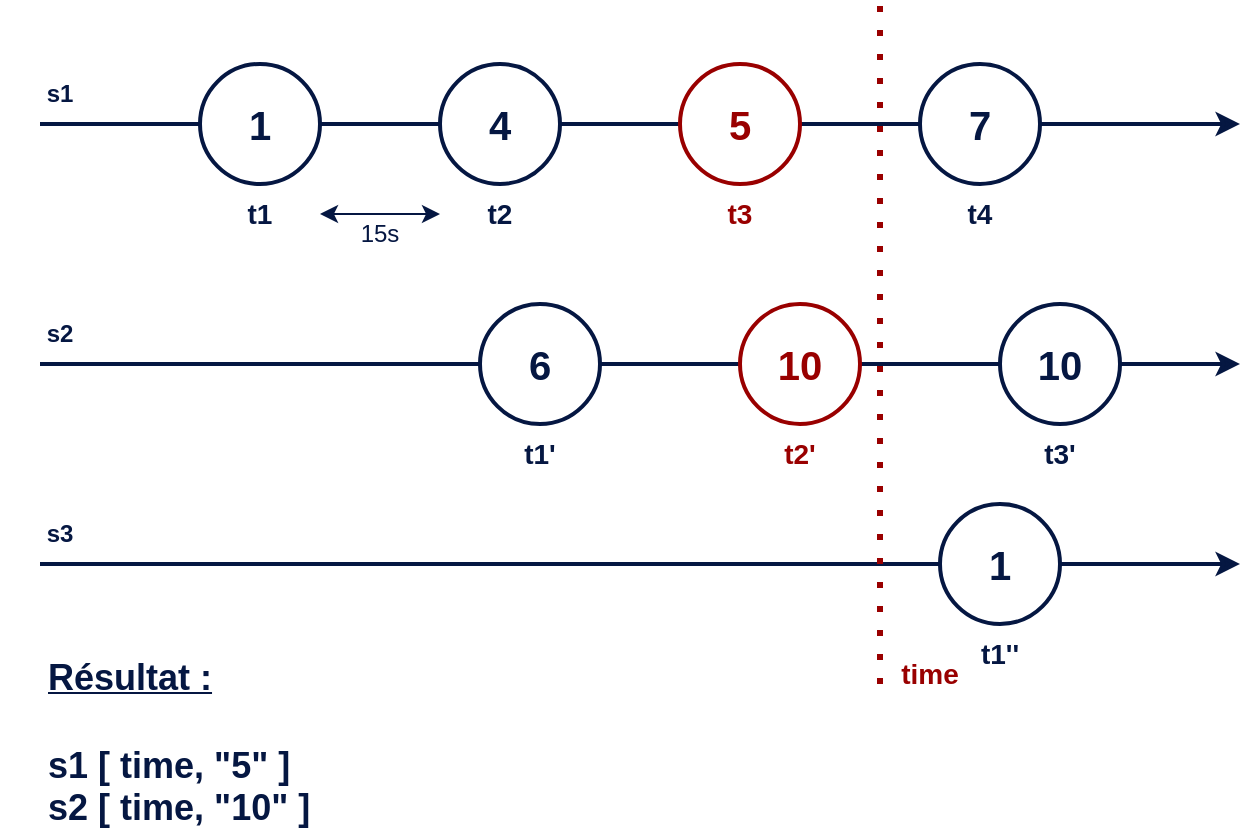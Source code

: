 <mxfile version="21.2.1" type="github" pages="15">
  <diagram id="h_z-tKfQcxb2lRhYuVGg" name="Page-14">
    <mxGraphModel dx="880" dy="429" grid="1" gridSize="10" guides="1" tooltips="1" connect="1" arrows="1" fold="1" page="1" pageScale="1" pageWidth="827" pageHeight="1169" math="0" shadow="0">
      <root>
        <mxCell id="0" />
        <mxCell id="1" parent="0" />
        <mxCell id="PcOLios1Bua5wNSAFPB0-39" value="" style="endArrow=classic;html=1;rounded=0;strokeColor=#051742;strokeWidth=2;" edge="1" parent="1">
          <mxGeometry width="50" height="50" relative="1" as="geometry">
            <mxPoint x="120" y="240" as="sourcePoint" />
            <mxPoint x="720" y="240" as="targetPoint" />
          </mxGeometry>
        </mxCell>
        <mxCell id="PcOLios1Bua5wNSAFPB0-40" value="" style="endArrow=classic;html=1;rounded=0;strokeColor=#051742;strokeWidth=2;" edge="1" parent="1">
          <mxGeometry width="50" height="50" relative="1" as="geometry">
            <mxPoint x="120" y="340" as="sourcePoint" />
            <mxPoint x="720" y="340" as="targetPoint" />
          </mxGeometry>
        </mxCell>
        <mxCell id="PcOLios1Bua5wNSAFPB0-38" value="" style="endArrow=classic;html=1;rounded=0;strokeColor=#051742;strokeWidth=2;" edge="1" parent="1">
          <mxGeometry width="50" height="50" relative="1" as="geometry">
            <mxPoint x="120" y="120" as="sourcePoint" />
            <mxPoint x="720" y="120" as="targetPoint" />
          </mxGeometry>
        </mxCell>
        <mxCell id="z-fluEHIiCUgwEc66Y5A-1" value="&lt;font style=&quot;font-size: 20px;&quot;&gt;&lt;b&gt;1&lt;/b&gt;&lt;/font&gt;" style="ellipse;whiteSpace=wrap;html=1;aspect=fixed;strokeColor=#051742;fillColor=#FFFFFF;fontColor=#051742;strokeWidth=2;" vertex="1" parent="1">
          <mxGeometry x="200" y="90" width="60" height="60" as="geometry" />
        </mxCell>
        <mxCell id="PcOLios1Bua5wNSAFPB0-2" value="&lt;font style=&quot;font-size: 20px;&quot;&gt;&lt;b&gt;4&lt;/b&gt;&lt;/font&gt;" style="ellipse;whiteSpace=wrap;html=1;aspect=fixed;strokeColor=#051742;fillColor=#FFFFFF;fontColor=#051742;strokeWidth=2;" vertex="1" parent="1">
          <mxGeometry x="320" y="90" width="60" height="60" as="geometry" />
        </mxCell>
        <mxCell id="PcOLios1Bua5wNSAFPB0-3" value="&lt;font style=&quot;font-size: 20px;&quot;&gt;&lt;span&gt;5&lt;/span&gt;&lt;/font&gt;" style="ellipse;whiteSpace=wrap;html=1;aspect=fixed;strokeColor=#990000;fillColor=#FFFFFF;fontColor=#990000;strokeWidth=2;fontStyle=1" vertex="1" parent="1">
          <mxGeometry x="440" y="90" width="60" height="60" as="geometry" />
        </mxCell>
        <mxCell id="PcOLios1Bua5wNSAFPB0-4" value="&lt;font style=&quot;font-size: 20px;&quot;&gt;7&lt;/font&gt;" style="ellipse;whiteSpace=wrap;html=1;aspect=fixed;strokeColor=#051742;fillColor=#FFFFFF;fontColor=#051742;strokeWidth=2;fontStyle=1;fontSize=14;" vertex="1" parent="1">
          <mxGeometry x="560" y="90" width="60" height="60" as="geometry" />
        </mxCell>
        <mxCell id="PcOLios1Bua5wNSAFPB0-11" value="" style="endArrow=none;dashed=1;html=1;dashPattern=1 3;strokeWidth=3;rounded=0;fontColor=#990000;strokeColor=#990000;" edge="1" parent="1">
          <mxGeometry width="50" height="50" relative="1" as="geometry">
            <mxPoint x="540" y="400" as="sourcePoint" />
            <mxPoint x="540" y="60" as="targetPoint" />
          </mxGeometry>
        </mxCell>
        <mxCell id="PcOLios1Bua5wNSAFPB0-12" value="s1" style="text;strokeColor=none;align=center;fillColor=none;html=1;verticalAlign=middle;whiteSpace=wrap;rounded=0;fontColor=#051742;fontStyle=1" vertex="1" parent="1">
          <mxGeometry x="100" y="90" width="60" height="30" as="geometry" />
        </mxCell>
        <mxCell id="PcOLios1Bua5wNSAFPB0-13" value="time" style="text;strokeColor=none;align=center;fillColor=none;html=1;verticalAlign=middle;whiteSpace=wrap;rounded=0;fontStyle=1;fontColor=#990000;fontSize=14;" vertex="1" parent="1">
          <mxGeometry x="540" y="380" width="50" height="30" as="geometry" />
        </mxCell>
        <mxCell id="PcOLios1Bua5wNSAFPB0-14" value="t1" style="text;strokeColor=none;align=center;fillColor=none;html=1;verticalAlign=middle;whiteSpace=wrap;rounded=0;fontColor=#051742;fontStyle=1;fontSize=14;" vertex="1" parent="1">
          <mxGeometry x="200" y="150" width="60" height="30" as="geometry" />
        </mxCell>
        <mxCell id="PcOLios1Bua5wNSAFPB0-15" value="t2" style="text;strokeColor=none;align=center;fillColor=none;html=1;verticalAlign=middle;whiteSpace=wrap;rounded=0;fontColor=#051742;fontStyle=1;fontSize=14;" vertex="1" parent="1">
          <mxGeometry x="320" y="150" width="60" height="30" as="geometry" />
        </mxCell>
        <mxCell id="PcOLios1Bua5wNSAFPB0-16" value="t4" style="text;strokeColor=none;align=center;fillColor=none;html=1;verticalAlign=middle;whiteSpace=wrap;rounded=0;fontColor=#051742;fontStyle=1;fontSize=14;" vertex="1" parent="1">
          <mxGeometry x="560" y="150" width="60" height="30" as="geometry" />
        </mxCell>
        <mxCell id="PcOLios1Bua5wNSAFPB0-17" value="&lt;div&gt;t3&lt;/div&gt;" style="text;strokeColor=none;align=center;fillColor=none;html=1;verticalAlign=middle;whiteSpace=wrap;rounded=0;fontColor=#990000;fontStyle=1;fontSize=14;" vertex="1" parent="1">
          <mxGeometry x="440" y="150" width="60" height="30" as="geometry" />
        </mxCell>
        <mxCell id="PcOLios1Bua5wNSAFPB0-19" value="s2" style="text;strokeColor=none;align=center;fillColor=none;html=1;verticalAlign=middle;whiteSpace=wrap;rounded=0;fontColor=#051742;fontStyle=1" vertex="1" parent="1">
          <mxGeometry x="100" y="210" width="60" height="30" as="geometry" />
        </mxCell>
        <mxCell id="PcOLios1Bua5wNSAFPB0-20" value="6" style="ellipse;whiteSpace=wrap;html=1;aspect=fixed;strokeColor=#051742;fillColor=#FFFFFF;fontColor=#051742;strokeWidth=2;fontSize=20;fontStyle=1" vertex="1" parent="1">
          <mxGeometry x="340" y="210" width="60" height="60" as="geometry" />
        </mxCell>
        <mxCell id="PcOLios1Bua5wNSAFPB0-21" value="10" style="ellipse;whiteSpace=wrap;html=1;aspect=fixed;strokeColor=#990000;fillColor=#FFFFFF;fontColor=#990000;strokeWidth=2;fontSize=20;fontStyle=1" vertex="1" parent="1">
          <mxGeometry x="470" y="210" width="60" height="60" as="geometry" />
        </mxCell>
        <mxCell id="PcOLios1Bua5wNSAFPB0-22" value="10" style="ellipse;whiteSpace=wrap;html=1;aspect=fixed;strokeColor=#051742;fillColor=#FFFFFF;fontColor=#051742;strokeWidth=2;fontSize=20;fontStyle=1" vertex="1" parent="1">
          <mxGeometry x="600" y="210" width="60" height="60" as="geometry" />
        </mxCell>
        <mxCell id="PcOLios1Bua5wNSAFPB0-27" value="1" style="ellipse;whiteSpace=wrap;html=1;aspect=fixed;strokeColor=#051742;fillColor=#FFFFFF;fontColor=#051742;strokeWidth=2;fontSize=20;fontStyle=1" vertex="1" parent="1">
          <mxGeometry x="570" y="310" width="60" height="60" as="geometry" />
        </mxCell>
        <mxCell id="PcOLios1Bua5wNSAFPB0-29" value="s3" style="text;strokeColor=none;align=center;fillColor=none;html=1;verticalAlign=middle;whiteSpace=wrap;rounded=0;fontColor=#051742;fontStyle=1" vertex="1" parent="1">
          <mxGeometry x="100" y="310" width="60" height="30" as="geometry" />
        </mxCell>
        <mxCell id="PcOLios1Bua5wNSAFPB0-31" value="t1&#39;" style="text;strokeColor=none;align=center;fillColor=none;html=1;verticalAlign=middle;whiteSpace=wrap;rounded=0;fontColor=#051742;fontStyle=1;fontSize=14;" vertex="1" parent="1">
          <mxGeometry x="340" y="270" width="60" height="30" as="geometry" />
        </mxCell>
        <mxCell id="PcOLios1Bua5wNSAFPB0-33" value="t1&#39;&#39;" style="text;strokeColor=none;align=center;fillColor=none;html=1;verticalAlign=middle;whiteSpace=wrap;rounded=0;fontColor=#051742;fontStyle=1;fontSize=14;" vertex="1" parent="1">
          <mxGeometry x="570" y="370" width="60" height="30" as="geometry" />
        </mxCell>
        <mxCell id="PcOLios1Bua5wNSAFPB0-34" value="t3&#39;" style="text;strokeColor=none;align=center;fillColor=none;html=1;verticalAlign=middle;whiteSpace=wrap;rounded=0;fontColor=#051742;fontStyle=1;fontSize=14;" vertex="1" parent="1">
          <mxGeometry x="600" y="270" width="60" height="30" as="geometry" />
        </mxCell>
        <mxCell id="PcOLios1Bua5wNSAFPB0-35" value="&lt;div&gt;t2&#39;&lt;/div&gt;" style="text;strokeColor=none;align=center;fillColor=none;html=1;verticalAlign=middle;whiteSpace=wrap;rounded=0;fontColor=#990000;fontStyle=1;fontSize=14;" vertex="1" parent="1">
          <mxGeometry x="470" y="270" width="60" height="30" as="geometry" />
        </mxCell>
        <mxCell id="PcOLios1Bua5wNSAFPB0-36" value="&lt;div style=&quot;font-size: 18px;&quot;&gt;&lt;b style=&quot;font-size: 18px;&quot;&gt;&lt;u style=&quot;font-size: 18px;&quot;&gt;Résultat :&lt;/u&gt;&lt;/b&gt;&lt;/div&gt;&lt;div style=&quot;font-size: 18px;&quot;&gt;&lt;b style=&quot;font-size: 18px;&quot;&gt;&lt;br style=&quot;font-size: 18px;&quot;&gt;&lt;/b&gt;&lt;/div&gt;&lt;div style=&quot;font-size: 18px;&quot;&gt;&lt;b style=&quot;font-size: 18px;&quot;&gt;s1 [ time, &quot;5&quot; ]&lt;/b&gt;&lt;/div&gt;&lt;div style=&quot;font-size: 18px;&quot;&gt;&lt;b style=&quot;font-size: 18px;&quot;&gt;s2 [ time, &quot;10&quot; ]&lt;br style=&quot;font-size: 18px;&quot;&gt;&lt;/b&gt;&lt;/div&gt;" style="text;strokeColor=none;align=left;fillColor=none;html=1;verticalAlign=middle;whiteSpace=wrap;rounded=0;fontColor=#051742;fontSize=18;spacingTop=2;spacingLeft=2;spacingBottom=2;spacingRight=2;" vertex="1" parent="1">
          <mxGeometry x="120" y="390" width="210" height="80" as="geometry" />
        </mxCell>
        <mxCell id="PcOLios1Bua5wNSAFPB0-41" value="" style="endArrow=classic;startArrow=classic;html=1;rounded=0;strokeColor=#051742;" edge="1" parent="1" source="PcOLios1Bua5wNSAFPB0-14" target="PcOLios1Bua5wNSAFPB0-15">
          <mxGeometry width="50" height="50" relative="1" as="geometry">
            <mxPoint x="360" y="300" as="sourcePoint" />
            <mxPoint x="410" y="250" as="targetPoint" />
          </mxGeometry>
        </mxCell>
        <mxCell id="PcOLios1Bua5wNSAFPB0-42" value="15s" style="text;strokeColor=none;align=center;fillColor=none;html=1;verticalAlign=middle;whiteSpace=wrap;rounded=0;fontColor=#051742;" vertex="1" parent="1">
          <mxGeometry x="260" y="160" width="60" height="30" as="geometry" />
        </mxCell>
      </root>
    </mxGraphModel>
  </diagram>
  <diagram id="D6rzmM22bzQuNno8r6Jv" name="Page-15">
    <mxGraphModel dx="880" dy="429" grid="1" gridSize="10" guides="1" tooltips="1" connect="1" arrows="1" fold="1" page="1" pageScale="1" pageWidth="827" pageHeight="1169" math="0" shadow="0">
      <root>
        <mxCell id="0" />
        <mxCell id="1" parent="0" />
        <mxCell id="0tnYuOIYSZ4uYZmdW7pL-1" value="" style="endArrow=classic;html=1;rounded=0;strokeColor=#051742;strokeWidth=2;" edge="1" parent="1">
          <mxGeometry width="50" height="50" relative="1" as="geometry">
            <mxPoint x="120" y="240" as="sourcePoint" />
            <mxPoint x="720" y="240" as="targetPoint" />
          </mxGeometry>
        </mxCell>
        <mxCell id="0tnYuOIYSZ4uYZmdW7pL-2" value="" style="endArrow=classic;html=1;rounded=0;strokeColor=#051742;strokeWidth=2;" edge="1" parent="1">
          <mxGeometry width="50" height="50" relative="1" as="geometry">
            <mxPoint x="120" y="340" as="sourcePoint" />
            <mxPoint x="720" y="340" as="targetPoint" />
          </mxGeometry>
        </mxCell>
        <mxCell id="0tnYuOIYSZ4uYZmdW7pL-3" value="" style="endArrow=classic;html=1;rounded=0;strokeColor=#051742;strokeWidth=2;" edge="1" parent="1">
          <mxGeometry width="50" height="50" relative="1" as="geometry">
            <mxPoint x="120" y="120" as="sourcePoint" />
            <mxPoint x="720" y="120" as="targetPoint" />
          </mxGeometry>
        </mxCell>
        <mxCell id="0tnYuOIYSZ4uYZmdW7pL-4" value="&lt;font style=&quot;font-size: 20px;&quot;&gt;&lt;b&gt;1&lt;/b&gt;&lt;/font&gt;" style="ellipse;whiteSpace=wrap;html=1;aspect=fixed;strokeColor=#990000;fillColor=#FFFFFF;fontColor=#990000;strokeWidth=2;" vertex="1" parent="1">
          <mxGeometry x="200" y="90" width="60" height="60" as="geometry" />
        </mxCell>
        <mxCell id="0tnYuOIYSZ4uYZmdW7pL-5" value="&lt;font style=&quot;font-size: 20px;&quot;&gt;&lt;b&gt;4&lt;/b&gt;&lt;/font&gt;" style="ellipse;whiteSpace=wrap;html=1;aspect=fixed;strokeColor=#990000;fillColor=#FFFFFF;fontColor=#990000;strokeWidth=2;" vertex="1" parent="1">
          <mxGeometry x="320" y="90" width="60" height="60" as="geometry" />
        </mxCell>
        <mxCell id="0tnYuOIYSZ4uYZmdW7pL-6" value="&lt;font style=&quot;font-size: 20px;&quot;&gt;&lt;span&gt;5&lt;/span&gt;&lt;/font&gt;" style="ellipse;whiteSpace=wrap;html=1;aspect=fixed;strokeColor=#990000;fillColor=#FFFFFF;fontColor=#990000;strokeWidth=2;fontStyle=1" vertex="1" parent="1">
          <mxGeometry x="440" y="90" width="60" height="60" as="geometry" />
        </mxCell>
        <mxCell id="0tnYuOIYSZ4uYZmdW7pL-7" value="&lt;font style=&quot;font-size: 20px;&quot;&gt;7&lt;/font&gt;" style="ellipse;whiteSpace=wrap;html=1;aspect=fixed;strokeColor=#051742;fillColor=#FFFFFF;fontColor=#051742;strokeWidth=2;fontStyle=1;fontSize=14;" vertex="1" parent="1">
          <mxGeometry x="560" y="90" width="60" height="60" as="geometry" />
        </mxCell>
        <mxCell id="0tnYuOIYSZ4uYZmdW7pL-8" value="" style="endArrow=none;dashed=1;html=1;dashPattern=1 3;strokeWidth=3;rounded=0;fontColor=#990000;strokeColor=#990000;" edge="1" parent="1">
          <mxGeometry width="50" height="50" relative="1" as="geometry">
            <mxPoint x="540" y="400" as="sourcePoint" />
            <mxPoint x="540" y="60" as="targetPoint" />
          </mxGeometry>
        </mxCell>
        <mxCell id="0tnYuOIYSZ4uYZmdW7pL-9" value="s1" style="text;strokeColor=none;align=center;fillColor=none;html=1;verticalAlign=middle;whiteSpace=wrap;rounded=0;fontColor=#051742;fontStyle=1" vertex="1" parent="1">
          <mxGeometry x="100" y="90" width="60" height="30" as="geometry" />
        </mxCell>
        <mxCell id="0tnYuOIYSZ4uYZmdW7pL-10" value="time" style="text;strokeColor=none;align=center;fillColor=none;html=1;verticalAlign=middle;whiteSpace=wrap;rounded=0;fontStyle=1;fontColor=#990000;fontSize=14;" vertex="1" parent="1">
          <mxGeometry x="540" y="380" width="50" height="30" as="geometry" />
        </mxCell>
        <mxCell id="0tnYuOIYSZ4uYZmdW7pL-11" value="t1" style="text;strokeColor=none;align=center;fillColor=none;html=1;verticalAlign=middle;whiteSpace=wrap;rounded=0;fontColor=#990000;fontStyle=1;fontSize=14;" vertex="1" parent="1">
          <mxGeometry x="200" y="150" width="60" height="30" as="geometry" />
        </mxCell>
        <mxCell id="0tnYuOIYSZ4uYZmdW7pL-12" value="t2" style="text;strokeColor=none;align=center;fillColor=none;html=1;verticalAlign=middle;whiteSpace=wrap;rounded=0;fontColor=#990000;fontStyle=1;fontSize=14;" vertex="1" parent="1">
          <mxGeometry x="320" y="150" width="60" height="30" as="geometry" />
        </mxCell>
        <mxCell id="0tnYuOIYSZ4uYZmdW7pL-13" value="t4" style="text;strokeColor=none;align=center;fillColor=none;html=1;verticalAlign=middle;whiteSpace=wrap;rounded=0;fontColor=#051742;fontStyle=1;fontSize=14;" vertex="1" parent="1">
          <mxGeometry x="560" y="150" width="60" height="30" as="geometry" />
        </mxCell>
        <mxCell id="0tnYuOIYSZ4uYZmdW7pL-14" value="&lt;div&gt;t3&lt;/div&gt;" style="text;strokeColor=none;align=center;fillColor=none;html=1;verticalAlign=middle;whiteSpace=wrap;rounded=0;fontColor=#990000;fontStyle=1;fontSize=14;" vertex="1" parent="1">
          <mxGeometry x="440" y="150" width="60" height="30" as="geometry" />
        </mxCell>
        <mxCell id="0tnYuOIYSZ4uYZmdW7pL-15" value="s2" style="text;strokeColor=none;align=center;fillColor=none;html=1;verticalAlign=middle;whiteSpace=wrap;rounded=0;fontColor=#051742;fontStyle=1" vertex="1" parent="1">
          <mxGeometry x="100" y="210" width="60" height="30" as="geometry" />
        </mxCell>
        <mxCell id="0tnYuOIYSZ4uYZmdW7pL-16" value="6" style="ellipse;whiteSpace=wrap;html=1;aspect=fixed;strokeColor=#990000;fillColor=#FFFFFF;fontColor=#990000;strokeWidth=2;fontSize=20;fontStyle=1" vertex="1" parent="1">
          <mxGeometry x="340" y="210" width="60" height="60" as="geometry" />
        </mxCell>
        <mxCell id="0tnYuOIYSZ4uYZmdW7pL-17" value="10" style="ellipse;whiteSpace=wrap;html=1;aspect=fixed;strokeColor=#990000;fillColor=#FFFFFF;fontColor=#990000;strokeWidth=2;fontSize=20;fontStyle=1" vertex="1" parent="1">
          <mxGeometry x="470" y="210" width="60" height="60" as="geometry" />
        </mxCell>
        <mxCell id="0tnYuOIYSZ4uYZmdW7pL-18" value="10" style="ellipse;whiteSpace=wrap;html=1;aspect=fixed;strokeColor=#051742;fillColor=#FFFFFF;fontColor=#051742;strokeWidth=2;fontSize=20;fontStyle=1" vertex="1" parent="1">
          <mxGeometry x="600" y="210" width="60" height="60" as="geometry" />
        </mxCell>
        <mxCell id="0tnYuOIYSZ4uYZmdW7pL-19" value="1" style="ellipse;whiteSpace=wrap;html=1;aspect=fixed;strokeColor=#051742;fillColor=#FFFFFF;fontColor=#051742;strokeWidth=2;fontSize=20;fontStyle=1" vertex="1" parent="1">
          <mxGeometry x="570" y="310" width="60" height="60" as="geometry" />
        </mxCell>
        <mxCell id="0tnYuOIYSZ4uYZmdW7pL-20" value="s3" style="text;strokeColor=none;align=center;fillColor=none;html=1;verticalAlign=middle;whiteSpace=wrap;rounded=0;fontColor=#051742;fontStyle=1" vertex="1" parent="1">
          <mxGeometry x="100" y="310" width="60" height="30" as="geometry" />
        </mxCell>
        <mxCell id="0tnYuOIYSZ4uYZmdW7pL-21" value="t1&#39;" style="text;strokeColor=none;align=center;fillColor=none;html=1;verticalAlign=middle;whiteSpace=wrap;rounded=0;fontColor=#990000;fontStyle=1;fontSize=14;" vertex="1" parent="1">
          <mxGeometry x="340" y="270" width="60" height="30" as="geometry" />
        </mxCell>
        <mxCell id="0tnYuOIYSZ4uYZmdW7pL-22" value="t1&#39;&#39;" style="text;strokeColor=none;align=center;fillColor=none;html=1;verticalAlign=middle;whiteSpace=wrap;rounded=0;fontColor=#051742;fontStyle=1;fontSize=14;" vertex="1" parent="1">
          <mxGeometry x="570" y="370" width="60" height="30" as="geometry" />
        </mxCell>
        <mxCell id="0tnYuOIYSZ4uYZmdW7pL-23" value="t3&#39;" style="text;strokeColor=none;align=center;fillColor=none;html=1;verticalAlign=middle;whiteSpace=wrap;rounded=0;fontColor=#051742;fontStyle=1;fontSize=14;" vertex="1" parent="1">
          <mxGeometry x="600" y="270" width="60" height="30" as="geometry" />
        </mxCell>
        <mxCell id="0tnYuOIYSZ4uYZmdW7pL-24" value="&lt;div&gt;t2&#39;&lt;/div&gt;" style="text;strokeColor=none;align=center;fillColor=none;html=1;verticalAlign=middle;whiteSpace=wrap;rounded=0;fontColor=#990000;fontStyle=1;fontSize=14;" vertex="1" parent="1">
          <mxGeometry x="470" y="270" width="60" height="30" as="geometry" />
        </mxCell>
        <mxCell id="0tnYuOIYSZ4uYZmdW7pL-25" value="&lt;div style=&quot;font-size: 18px;&quot;&gt;&lt;b style=&quot;font-size: 18px;&quot;&gt;&lt;u style=&quot;font-size: 18px;&quot;&gt;Résultat :&lt;/u&gt;&lt;/b&gt;&lt;/div&gt;&lt;div style=&quot;font-size: 18px;&quot;&gt;&lt;b style=&quot;font-size: 18px;&quot;&gt;&lt;br style=&quot;font-size: 18px;&quot;&gt;&lt;/b&gt;&lt;/div&gt;&lt;div style=&quot;font-size: 18px;&quot;&gt;&lt;b style=&quot;font-size: 18px;&quot;&gt;s1 [ [ t1, &quot;1&quot; ], [&lt;/b&gt;&lt;b style=&quot;font-size: 18px;&quot;&gt;&lt;b style=&quot;font-size: 18px;&quot;&gt; t2, &quot;4&quot; &lt;/b&gt;], [ &lt;/b&gt;&lt;b style=&quot;font-size: 18px;&quot;&gt;&lt;b style=&quot;font-size: 18px;&quot;&gt;t3, &quot;5&quot;&lt;/b&gt; ] ]&lt;/b&gt;&lt;/div&gt;&lt;div style=&quot;font-size: 18px;&quot;&gt;&lt;b style=&quot;font-size: 18px;&quot;&gt;s2 [ [ t1&#39;, &quot;6&quot; ], [ &lt;/b&gt;&lt;b style=&quot;font-size: 18px;&quot;&gt;&lt;b style=&quot;font-size: 18px;&quot;&gt;t2&#39;, &quot;10&quot; &lt;/b&gt;] ]&lt;br style=&quot;font-size: 18px;&quot;&gt;&lt;/b&gt;&lt;/div&gt;" style="text;strokeColor=none;align=left;fillColor=none;html=1;verticalAlign=middle;whiteSpace=wrap;rounded=0;fontColor=#051742;fontSize=18;spacingTop=2;spacingLeft=2;spacingBottom=2;spacingRight=2;" vertex="1" parent="1">
          <mxGeometry x="100" y="430" width="330" height="80" as="geometry" />
        </mxCell>
        <mxCell id="0tnYuOIYSZ4uYZmdW7pL-26" value="" style="endArrow=classic;startArrow=classic;html=1;rounded=0;strokeColor=#051742;" edge="1" parent="1" source="0tnYuOIYSZ4uYZmdW7pL-11" target="0tnYuOIYSZ4uYZmdW7pL-12">
          <mxGeometry width="50" height="50" relative="1" as="geometry">
            <mxPoint x="360" y="300" as="sourcePoint" />
            <mxPoint x="410" y="250" as="targetPoint" />
          </mxGeometry>
        </mxCell>
        <mxCell id="0tnYuOIYSZ4uYZmdW7pL-27" value="15s" style="text;strokeColor=none;align=center;fillColor=none;html=1;verticalAlign=middle;whiteSpace=wrap;rounded=0;fontColor=#051742;" vertex="1" parent="1">
          <mxGeometry x="260" y="160" width="60" height="30" as="geometry" />
        </mxCell>
        <mxCell id="0tnYuOIYSZ4uYZmdW7pL-28" value="" style="endArrow=none;dashed=1;html=1;dashPattern=1 3;strokeWidth=3;rounded=0;fontColor=#990000;strokeColor=#990000;" edge="1" parent="1">
          <mxGeometry width="50" height="50" relative="1" as="geometry">
            <mxPoint x="160" y="400" as="sourcePoint" />
            <mxPoint x="160" y="60" as="targetPoint" />
          </mxGeometry>
        </mxCell>
        <mxCell id="0tnYuOIYSZ4uYZmdW7pL-29" value="time - 1 minute " style="text;strokeColor=none;align=center;fillColor=none;html=1;verticalAlign=middle;whiteSpace=wrap;rounded=0;fontStyle=1;fontColor=#990000;fontSize=14;" vertex="1" parent="1">
          <mxGeometry x="160" y="380" width="110" height="30" as="geometry" />
        </mxCell>
      </root>
    </mxGraphModel>
  </diagram>
  <diagram id="WLleX0AgLbb_jvj61vY2" name="Page-13">
    <mxGraphModel dx="880" dy="429" grid="1" gridSize="10" guides="1" tooltips="1" connect="1" arrows="1" fold="1" page="1" pageScale="1" pageWidth="827" pageHeight="1169" math="0" shadow="0">
      <root>
        <mxCell id="0" />
        <mxCell id="1" parent="0" />
        <mxCell id="GwEWIJlEij6IFyil9-Ml-2" value="&lt;b style=&quot;font-size: 14px;&quot;&gt;&lt;font style=&quot;font-size: 14px;&quot; color=&quot;#051742&quot;&gt;Prometheus&lt;/font&gt;&lt;/b&gt;" style="whiteSpace=wrap;html=1;aspect=fixed;strokeColor=#051742;strokeWidth=2;fontSize=14;" parent="1" vertex="1">
          <mxGeometry x="100" y="140" width="140" height="140" as="geometry" />
        </mxCell>
        <mxCell id="GwEWIJlEij6IFyil9-Ml-3" value="&lt;b style=&quot;font-size: 14px;&quot;&gt;&lt;font style=&quot;font-size: 14px;&quot; color=&quot;#051742&quot;&gt;Client HTTP&lt;/font&gt;&lt;/b&gt;" style="shape=umlActor;verticalLabelPosition=bottom;verticalAlign=top;html=1;outlineConnect=0;strokeColor=#051742;strokeWidth=2;fontSize=14;" parent="1" vertex="1">
          <mxGeometry x="650" y="180" width="40" height="70" as="geometry" />
        </mxCell>
        <mxCell id="GwEWIJlEij6IFyil9-Ml-6" value="" style="endArrow=classic;html=1;rounded=0;strokeColor=#663300;strokeWidth=2;entryX=1.021;entryY=0.364;entryDx=0;entryDy=0;entryPerimeter=0;exitX=1;exitY=1;exitDx=0;exitDy=0;" parent="1" source="GwEWIJlEij6IFyil9-Ml-10" target="GwEWIJlEij6IFyil9-Ml-2" edge="1">
          <mxGeometry width="50" height="50" relative="1" as="geometry">
            <mxPoint x="570" y="191" as="sourcePoint" />
            <mxPoint x="320" y="190" as="targetPoint" />
          </mxGeometry>
        </mxCell>
        <mxCell id="GwEWIJlEij6IFyil9-Ml-8" value="" style="endArrow=classic;html=1;rounded=0;exitX=1.014;exitY=0.707;exitDx=0;exitDy=0;exitPerimeter=0;strokeColor=#99004D;strokeWidth=2;" parent="1" source="GwEWIJlEij6IFyil9-Ml-2" edge="1">
          <mxGeometry width="50" height="50" relative="1" as="geometry">
            <mxPoint x="320" y="240" as="sourcePoint" />
            <mxPoint x="630" y="240" as="targetPoint" />
          </mxGeometry>
        </mxCell>
        <mxCell id="GwEWIJlEij6IFyil9-Ml-10" value="&lt;div align=&quot;left&quot;&gt;&lt;font color=&quot;#663300&quot;&gt;&lt;b&gt;&lt;u&gt;REQUÊTE&lt;/u&gt;&lt;br&gt;&lt;br&gt;&lt;/b&gt;&lt;/font&gt;&lt;/div&gt;&lt;div align=&quot;left&quot;&gt;&lt;font color=&quot;#663300&quot;&gt;&lt;b&gt;GET /api/v1/query?query=prometheus_http_requests_total&lt;br&gt;&lt;/b&gt;&lt;/font&gt;&lt;/div&gt;" style="text;strokeColor=none;align=left;fillColor=none;html=1;verticalAlign=middle;whiteSpace=wrap;rounded=0;" parent="1" vertex="1">
          <mxGeometry x="274" y="110" width="356" height="80" as="geometry" />
        </mxCell>
        <mxCell id="cz-_qBQlBLq8nIr2ncOp-3" value="&lt;div align=&quot;left&quot;&gt;&lt;font&gt;&lt;b&gt;&lt;u&gt;RÉPONSE&lt;/u&gt;&lt;br&gt;&lt;/b&gt;&lt;/font&gt;&lt;/div&gt;&lt;div align=&quot;left&quot;&gt;&lt;font&gt;&lt;b&gt;&lt;br&gt;&lt;/b&gt;&lt;/font&gt;&lt;/div&gt;&lt;div align=&quot;left&quot;&gt;&lt;font&gt;&lt;b&gt;200&lt;br&gt;&lt;/b&gt;&lt;/font&gt;&lt;/div&gt;&lt;div align=&quot;left&quot;&gt;&lt;font&gt;&lt;b&gt;{&lt;/b&gt;&lt;/font&gt;&lt;/div&gt;&lt;div align=&quot;left&quot;&gt;&lt;font&gt;&lt;b&gt;&amp;nbsp; &quot;status&quot;: &quot;succes&quot;,&lt;/b&gt;&lt;/font&gt;&lt;/div&gt;&lt;div align=&quot;left&quot;&gt;&lt;font&gt;&lt;b&gt;&amp;nbsp; &quot;data&quot;: {...}&lt;/b&gt;&lt;/font&gt;&lt;/div&gt;&lt;div align=&quot;left&quot;&gt;&lt;font&gt;&lt;b&gt;}&lt;br&gt;&lt;/b&gt;&lt;/font&gt;&lt;/div&gt;" style="text;strokeColor=none;align=left;fillColor=none;html=1;verticalAlign=middle;whiteSpace=wrap;rounded=0;fontColor=#99004D;" parent="1" vertex="1">
          <mxGeometry x="274" y="250" width="280" height="95" as="geometry" />
        </mxCell>
      </root>
    </mxGraphModel>
  </diagram>
  <diagram id="ikGw7YIecGYyeW82r7bx" name="Page-12">
    <mxGraphModel dx="880" dy="429" grid="1" gridSize="10" guides="1" tooltips="1" connect="1" arrows="1" fold="1" page="1" pageScale="1" pageWidth="827" pageHeight="1169" math="0" shadow="0">
      <root>
        <mxCell id="0" />
        <mxCell id="1" parent="0" />
        <mxCell id="HTbwEpKcskzhaPBceTfe-1" value="&lt;div style=&quot;font-size: 14px;&quot; align=&quot;left&quot;&gt;&lt;font style=&quot;font-size: 14px;&quot; color=&quot;#051742&quot;&gt;&lt;b&gt;&lt;font style=&quot;font-size: 14px;&quot;&gt;{&lt;/font&gt;&lt;/b&gt;&lt;/font&gt;&lt;/div&gt;&lt;div style=&quot;font-size: 14px;&quot; align=&quot;left&quot;&gt;&lt;font style=&quot;font-size: 14px;&quot; color=&quot;#051742&quot;&gt;&lt;b&gt;&lt;font style=&quot;font-size: 14px;&quot;&gt;&amp;nbsp; &quot;__name__&quot;: &quot;prometheus_http_requests_total&quot;,&lt;/font&gt;&lt;/b&gt;&lt;/font&gt;&lt;/div&gt;&lt;div style=&quot;font-size: 14px;&quot; align=&quot;left&quot;&gt;&lt;font style=&quot;font-size: 14px;&quot; color=&quot;#051742&quot;&gt;&lt;b&gt;&lt;font style=&quot;font-size: 14px;&quot;&gt;&amp;nbsp; &quot;code&quot;: &quot;200&quot;,&lt;/font&gt;&lt;/b&gt;&lt;/font&gt;&lt;/div&gt;&lt;div style=&quot;font-size: 14px;&quot; align=&quot;left&quot;&gt;&lt;font style=&quot;font-size: 14px;&quot; color=&quot;#051742&quot;&gt;&lt;b&gt;&lt;font style=&quot;font-size: 14px;&quot;&gt;&amp;nbsp; &quot;handler&quot;: &quot;/-/ready&quot;,&lt;/font&gt;&lt;/b&gt;&lt;/font&gt;&lt;/div&gt;&lt;div style=&quot;font-size: 14px;&quot; align=&quot;left&quot;&gt;&lt;font style=&quot;font-size: 14px;&quot; color=&quot;#051742&quot;&gt;&lt;b&gt;&lt;font style=&quot;font-size: 14px;&quot;&gt;&amp;nbsp; &quot;instance&quot;: &quot;localhost:9090&quot;,&lt;/font&gt;&lt;/b&gt;&lt;/font&gt;&lt;/div&gt;&lt;div style=&quot;font-size: 14px;&quot; align=&quot;left&quot;&gt;&lt;font style=&quot;font-size: 14px;&quot; color=&quot;#051742&quot;&gt;&lt;b&gt;&lt;font style=&quot;font-size: 14px;&quot;&gt;&amp;nbsp; &quot;job&quot;: &quot;prometheus&quot;&lt;br&gt;&lt;/font&gt;&lt;/b&gt;&lt;/font&gt;&lt;/div&gt;&lt;div style=&quot;font-size: 14px;&quot; align=&quot;left&quot;&gt;&lt;font style=&quot;font-size: 14px;&quot; color=&quot;#051742&quot;&gt;&lt;b&gt;&lt;font style=&quot;font-size: 14px;&quot;&gt;}&lt;/font&gt;&lt;/b&gt;&lt;/font&gt;&lt;/div&gt;" style="text;align=left;html=1;verticalAlign=middle;whiteSpace=wrap;rounded=0;strokeColor=none;" parent="1" vertex="1">
          <mxGeometry x="141" y="60" width="350" height="120" as="geometry" />
        </mxCell>
        <mxCell id="HTbwEpKcskzhaPBceTfe-2" value="&lt;div style=&quot;font-size: 13px;&quot;&gt;&lt;font style=&quot;font-size: 13px;&quot;&gt;&lt;b&gt;@&lt;font style=&quot;font-size: 13px;&quot; color=&quot;#990000&quot;&gt;1682274232.532&lt;/font&gt;&lt;/b&gt;&lt;/font&gt;&lt;/div&gt;&lt;font style=&quot;font-size: 13px;&quot;&gt;&lt;br&gt;&lt;/font&gt;&lt;div style=&quot;font-size: 13px;&quot; align=&quot;center&quot;&gt;&lt;font style=&quot;font-size: 13px;&quot; color=&quot;#051742&quot;&gt;&lt;b&gt;1&lt;/b&gt;&lt;/font&gt;&lt;font style=&quot;font-size: 13px;&quot;&gt;&lt;br&gt;&lt;/font&gt;&lt;/div&gt;" style="whiteSpace=wrap;html=1;aspect=fixed;strokeColor=#d6b656;fillColor=#FFE6CC;" parent="1" vertex="1">
          <mxGeometry x="141" y="190" width="120" height="120" as="geometry" />
        </mxCell>
        <mxCell id="HTbwEpKcskzhaPBceTfe-7" value="&lt;div style=&quot;font-size: 13px;&quot;&gt;&lt;font style=&quot;font-size: 13px;&quot;&gt;&lt;b&gt;@&lt;font style=&quot;font-size: 13px;&quot; color=&quot;#990000&quot;&gt;1682274247532&lt;/font&gt;&lt;/b&gt;&lt;/font&gt;&lt;/div&gt;&lt;font style=&quot;font-size: 13px;&quot;&gt;&lt;br&gt;&lt;/font&gt;&lt;div style=&quot;font-size: 13px;&quot; align=&quot;center&quot;&gt;&lt;font style=&quot;font-size: 13px;&quot; color=&quot;#051742&quot;&gt;&lt;b&gt;1&lt;/b&gt;&lt;/font&gt;&lt;font style=&quot;font-size: 13px;&quot;&gt;&lt;br&gt;&lt;/font&gt;&lt;/div&gt;" style="whiteSpace=wrap;html=1;aspect=fixed;strokeColor=#d6b656;fillColor=#FFE6CC;" parent="1" vertex="1">
          <mxGeometry x="330" y="190" width="120" height="120" as="geometry" />
        </mxCell>
        <mxCell id="HTbwEpKcskzhaPBceTfe-8" value="&lt;div style=&quot;font-size: 13px;&quot;&gt;&lt;b&gt;@&lt;font style=&quot;font-size: 13px;&quot; color=&quot;#990000&quot;&gt;1682274262532&lt;/font&gt;&lt;/b&gt;&lt;/div&gt;&lt;br&gt;&lt;div align=&quot;center&quot;&gt;&lt;font color=&quot;#051742&quot;&gt;&lt;b&gt;3&lt;/b&gt;&lt;/font&gt;&lt;br&gt;&lt;/div&gt;" style="whiteSpace=wrap;html=1;aspect=fixed;strokeColor=#d6b656;fillColor=#FFE6CC;" parent="1" vertex="1">
          <mxGeometry x="510" y="190" width="120" height="120" as="geometry" />
        </mxCell>
        <mxCell id="gFt6DhLstp0jwIvlzGEm-1" value="" style="endArrow=none;html=1;rounded=0;exitX=1;exitY=0.5;exitDx=0;exitDy=0;entryX=0;entryY=0.5;entryDx=0;entryDy=0;" parent="1" source="HTbwEpKcskzhaPBceTfe-2" target="HTbwEpKcskzhaPBceTfe-7" edge="1">
          <mxGeometry width="50" height="50" relative="1" as="geometry">
            <mxPoint x="390" y="250" as="sourcePoint" />
            <mxPoint x="440" y="200" as="targetPoint" />
          </mxGeometry>
        </mxCell>
        <mxCell id="gFt6DhLstp0jwIvlzGEm-2" value="" style="endArrow=none;html=1;rounded=0;entryX=0;entryY=0.5;entryDx=0;entryDy=0;" parent="1" target="HTbwEpKcskzhaPBceTfe-2" edge="1">
          <mxGeometry width="50" height="50" relative="1" as="geometry">
            <mxPoint x="120" y="250" as="sourcePoint" />
            <mxPoint x="440" y="200" as="targetPoint" />
          </mxGeometry>
        </mxCell>
        <mxCell id="gFt6DhLstp0jwIvlzGEm-3" value="" style="endArrow=none;html=1;rounded=0;exitX=1;exitY=0.5;exitDx=0;exitDy=0;entryX=0;entryY=0.5;entryDx=0;entryDy=0;" parent="1" source="HTbwEpKcskzhaPBceTfe-7" target="HTbwEpKcskzhaPBceTfe-8" edge="1">
          <mxGeometry width="50" height="50" relative="1" as="geometry">
            <mxPoint x="390" y="250" as="sourcePoint" />
            <mxPoint x="500" y="240" as="targetPoint" />
          </mxGeometry>
        </mxCell>
        <mxCell id="gFt6DhLstp0jwIvlzGEm-4" value="" style="endArrow=classic;html=1;rounded=0;exitX=1;exitY=0.5;exitDx=0;exitDy=0;entryX=0.75;entryY=0;entryDx=0;entryDy=0;" parent="1" source="HTbwEpKcskzhaPBceTfe-8" target="Zw9pmfzuGqeiK-YZGkwM-7" edge="1">
          <mxGeometry width="50" height="50" relative="1" as="geometry">
            <mxPoint x="390" y="250" as="sourcePoint" />
            <mxPoint x="690" y="250" as="targetPoint" />
          </mxGeometry>
        </mxCell>
        <mxCell id="Zw9pmfzuGqeiK-YZGkwM-7" value="t" style="text;strokeColor=none;align=center;fillColor=none;html=1;verticalAlign=middle;whiteSpace=wrap;rounded=0;fontStyle=1" parent="1" vertex="1">
          <mxGeometry x="640" y="250" width="40" height="20" as="geometry" />
        </mxCell>
        <mxCell id="Zw9pmfzuGqeiK-YZGkwM-8" value="&lt;font style=&quot;font-size: 13px;&quot;&gt;15s&lt;/font&gt;" style="text;strokeColor=none;align=center;fillColor=none;html=1;verticalAlign=middle;whiteSpace=wrap;rounded=0;fontStyle=0" parent="1" vertex="1">
          <mxGeometry x="460" y="250" width="40" height="20" as="geometry" />
        </mxCell>
        <mxCell id="Zw9pmfzuGqeiK-YZGkwM-9" value="15s" style="text;strokeColor=none;align=center;fillColor=none;html=1;verticalAlign=middle;whiteSpace=wrap;rounded=0;fontStyle=0;fontSize=13;" parent="1" vertex="1">
          <mxGeometry x="280" y="250" width="40" height="20" as="geometry" />
        </mxCell>
      </root>
    </mxGraphModel>
  </diagram>
  <diagram id="06L2UEvK-FPHvxNi94kN" name="Page-11">
    <mxGraphModel dx="880" dy="429" grid="1" gridSize="10" guides="1" tooltips="1" connect="1" arrows="1" fold="1" page="1" pageScale="1" pageWidth="827" pageHeight="1169" math="0" shadow="0">
      <root>
        <mxCell id="0" />
        <mxCell id="1" parent="0" />
        <mxCell id="6MojfKpHz2BbmUGOE4sK-1" value="" style="whiteSpace=wrap;html=1;aspect=fixed;strokeColor=#051742;strokeWidth=2;" parent="1" vertex="1">
          <mxGeometry x="140" y="80" width="230" height="230" as="geometry" />
        </mxCell>
        <mxCell id="jcBCAO0ZXmvhwiSaBV95-1" value="" style="strokeWidth=2;html=1;shape=mxgraph.flowchart.database;whiteSpace=wrap;strokeColor=#051742;" parent="1" vertex="1">
          <mxGeometry x="220" y="210" width="60" height="60" as="geometry" />
        </mxCell>
        <mxCell id="jcBCAO0ZXmvhwiSaBV95-2" value="&lt;b&gt;&lt;font color=&quot;#051742&quot;&gt;Prometheus&lt;/font&gt;&lt;/b&gt;" style="whiteSpace=wrap;html=1;aspect=fixed;strokeColor=#051742;strokeWidth=2;" parent="1" vertex="1">
          <mxGeometry x="520" y="130" width="100" height="100" as="geometry" />
        </mxCell>
        <mxCell id="jcBCAO0ZXmvhwiSaBV95-5" value="&lt;b&gt;&lt;font color=&quot;#051742&quot;&gt;Java Application&lt;/font&gt;&lt;/b&gt;" style="whiteSpace=wrap;html=1;aspect=fixed;strokeColor=#051742;strokeWidth=2;labelBackgroundColor=none;" parent="1" vertex="1">
          <mxGeometry x="215" y="100" width="70" height="70" as="geometry" />
        </mxCell>
        <mxCell id="jcBCAO0ZXmvhwiSaBV95-7" value="&lt;b&gt;&lt;font color=&quot;#051742&quot;&gt;Serveur Linux&lt;/font&gt;&lt;/b&gt;" style="text;align=center;html=1;verticalAlign=middle;whiteSpace=wrap;rounded=0;strokeColor=#051742;strokeWidth=2;" parent="1" vertex="1">
          <mxGeometry x="140" y="50" width="90" height="30" as="geometry" />
        </mxCell>
        <mxCell id="jcBCAO0ZXmvhwiSaBV95-8" value="" style="ellipse;whiteSpace=wrap;html=1;aspect=fixed;strokeColor=none;fillColor=#990000;" parent="1" vertex="1">
          <mxGeometry x="270" y="160" width="20" height="20" as="geometry" />
        </mxCell>
        <mxCell id="jcBCAO0ZXmvhwiSaBV95-9" value="" style="ellipse;whiteSpace=wrap;html=1;aspect=fixed;strokeColor=none;fillColor=#990000;" parent="1" vertex="1">
          <mxGeometry x="270" y="250" width="20" height="20" as="geometry" />
        </mxCell>
        <mxCell id="jcBCAO0ZXmvhwiSaBV95-10" value="" style="ellipse;whiteSpace=wrap;html=1;aspect=fixed;strokeColor=none;fillColor=#990000;" parent="1" vertex="1">
          <mxGeometry x="360" y="70" width="20" height="20" as="geometry" />
        </mxCell>
        <mxCell id="jcBCAO0ZXmvhwiSaBV95-11" value="" style="ellipse;whiteSpace=wrap;html=1;aspect=fixed;strokeColor=none;fillColor=#990000;" parent="1" vertex="1">
          <mxGeometry x="510" y="220" width="20" height="20" as="geometry" />
        </mxCell>
        <mxCell id="jcBCAO0ZXmvhwiSaBV95-13" value="&lt;b&gt;&lt;font color=&quot;#990000&quot;&gt;JMX exporter &lt;/font&gt;&lt;/b&gt;&lt;i&gt;&lt;font color=&quot;#990000&quot;&gt;http://&amp;lt;host&amp;gt;:12345/metrics&lt;/font&gt;&lt;/i&gt;" style="text;strokeColor=none;align=center;fillColor=none;html=1;verticalAlign=middle;whiteSpace=wrap;rounded=0;" parent="1" vertex="1">
          <mxGeometry x="201.25" y="180" width="235" height="30" as="geometry" />
        </mxCell>
        <mxCell id="jcBCAO0ZXmvhwiSaBV95-16" value="&lt;b&gt;&lt;font color=&quot;#990000&quot;&gt;PostgreSQL exporter &lt;/font&gt;&lt;/b&gt;&lt;i&gt;&lt;font color=&quot;#990000&quot;&gt;http://&amp;lt;host&amp;gt;:9187/metrics&lt;/font&gt;&lt;/i&gt;" style="text;strokeColor=none;align=center;fillColor=none;html=1;verticalAlign=middle;whiteSpace=wrap;rounded=0;" parent="1" vertex="1">
          <mxGeometry x="180" y="270" width="267.5" height="30" as="geometry" />
        </mxCell>
        <mxCell id="jcBCAO0ZXmvhwiSaBV95-17" value="&lt;font color=&quot;#990000&quot;&gt;&lt;b&gt;Node&lt;/b&gt;&lt;/font&gt;&lt;b&gt;&lt;font color=&quot;#990000&quot;&gt; exporter &lt;/font&gt;&lt;/b&gt;&lt;i&gt;&lt;font color=&quot;#990000&quot;&gt;http://&amp;lt;host&amp;gt;:9100/metrics&lt;/font&gt;&lt;/i&gt;" style="text;strokeColor=none;align=center;fillColor=none;html=1;verticalAlign=middle;whiteSpace=wrap;rounded=0;" parent="1" vertex="1">
          <mxGeometry x="296" y="90" width="235" height="30" as="geometry" />
        </mxCell>
        <mxCell id="jcBCAO0ZXmvhwiSaBV95-18" value="&lt;i&gt;&lt;font color=&quot;#990000&quot;&gt;http://&amp;lt;host&amp;gt;:9090/metrics&lt;/font&gt;&lt;/i&gt;" style="text;strokeColor=none;align=center;fillColor=none;html=1;verticalAlign=middle;whiteSpace=wrap;rounded=0;" parent="1" vertex="1">
          <mxGeometry x="450" y="240" width="170" height="30" as="geometry" />
        </mxCell>
        <mxCell id="jcBCAO0ZXmvhwiSaBV95-21" value="" style="curved=1;endArrow=classic;html=1;rounded=0;exitX=0;exitY=0.5;exitDx=0;exitDy=0;entryX=1;entryY=0.5;entryDx=0;entryDy=0;strokeColor=#051742;" parent="1" source="jcBCAO0ZXmvhwiSaBV95-2" target="jcBCAO0ZXmvhwiSaBV95-10" edge="1">
          <mxGeometry width="50" height="50" relative="1" as="geometry">
            <mxPoint x="390" y="250" as="sourcePoint" />
            <mxPoint x="440" y="200" as="targetPoint" />
            <Array as="points">
              <mxPoint x="510" y="80" />
              <mxPoint x="490" y="70" />
              <mxPoint x="470" y="70" />
              <mxPoint x="420" y="70" />
            </Array>
          </mxGeometry>
        </mxCell>
        <mxCell id="jcBCAO0ZXmvhwiSaBV95-22" value="" style="curved=1;endArrow=classic;html=1;rounded=0;exitX=0;exitY=0.5;exitDx=0;exitDy=0;entryX=1;entryY=0.5;entryDx=0;entryDy=0;strokeColor=#051742;" parent="1" source="jcBCAO0ZXmvhwiSaBV95-2" target="jcBCAO0ZXmvhwiSaBV95-8" edge="1">
          <mxGeometry width="50" height="50" relative="1" as="geometry">
            <mxPoint x="390" y="250" as="sourcePoint" />
            <mxPoint x="440" y="200" as="targetPoint" />
            <Array as="points">
              <mxPoint x="440" y="160" />
            </Array>
          </mxGeometry>
        </mxCell>
        <mxCell id="jcBCAO0ZXmvhwiSaBV95-23" value="" style="curved=1;endArrow=classic;html=1;rounded=0;exitX=0;exitY=0.5;exitDx=0;exitDy=0;entryX=1;entryY=0.5;entryDx=0;entryDy=0;strokeColor=#051742;" parent="1" source="jcBCAO0ZXmvhwiSaBV95-2" target="jcBCAO0ZXmvhwiSaBV95-9" edge="1">
          <mxGeometry width="50" height="50" relative="1" as="geometry">
            <mxPoint x="390" y="250" as="sourcePoint" />
            <mxPoint x="440" y="200" as="targetPoint" />
            <Array as="points">
              <mxPoint x="440" y="220" />
              <mxPoint x="390" y="220" />
            </Array>
          </mxGeometry>
        </mxCell>
        <mxCell id="jcBCAO0ZXmvhwiSaBV95-24" value="" style="curved=1;endArrow=classic;html=1;rounded=0;strokeColor=#051742;" parent="1" edge="1">
          <mxGeometry width="50" height="50" relative="1" as="geometry">
            <mxPoint x="520" y="180" as="sourcePoint" />
            <mxPoint x="510" y="230" as="targetPoint" />
            <Array as="points">
              <mxPoint x="390" y="200" />
            </Array>
          </mxGeometry>
        </mxCell>
      </root>
    </mxGraphModel>
  </diagram>
  <diagram id="c_w9_mtkq3gjR1q2yGgK" name="Page-10">
    <mxGraphModel dx="880" dy="429" grid="1" gridSize="10" guides="1" tooltips="1" connect="1" arrows="1" fold="1" page="1" pageScale="1" pageWidth="827" pageHeight="1169" math="0" shadow="0">
      <root>
        <mxCell id="0" />
        <mxCell id="1" parent="0" />
        <mxCell id="5X5N0F5A6l0hkvQeydjr-3" value="&lt;b&gt;12&lt;/b&gt;" style="ellipse;whiteSpace=wrap;html=1;aspect=fixed;strokeColor=#051742;strokeWidth=2;fontSize=12;fontColor=#051742;" parent="1" vertex="1">
          <mxGeometry x="381" y="167.5" width="65" height="65" as="geometry" />
        </mxCell>
        <mxCell id="5X5N0F5A6l0hkvQeydjr-5" value="&lt;b&gt;5&lt;/b&gt;" style="ellipse;whiteSpace=wrap;html=1;aspect=fixed;strokeColor=#051742;strokeWidth=2;fontSize=12;fontColor=#051742;" parent="1" vertex="1">
          <mxGeometry x="280" y="182.5" width="34.99" height="34.99" as="geometry" />
        </mxCell>
        <mxCell id="5X5N0F5A6l0hkvQeydjr-7" value="&lt;b&gt;1000&lt;/b&gt;" style="ellipse;whiteSpace=wrap;html=1;aspect=fixed;strokeColor=#051742;strokeWidth=2;fontSize=12;fontColor=#051742;" parent="1" vertex="1">
          <mxGeometry x="550" y="138.43" width="123.13" height="123.13" as="geometry" />
        </mxCell>
        <mxCell id="5X5N0F5A6l0hkvQeydjr-9" value="&lt;b&gt;10&lt;/b&gt;" style="ellipse;whiteSpace=wrap;html=1;aspect=fixed;strokeColor=#051742;strokeWidth=2;fontSize=12;fontColor=#051742;" parent="1" vertex="1">
          <mxGeometry x="320" y="175" width="50" height="50" as="geometry" />
        </mxCell>
        <mxCell id="5X5N0F5A6l0hkvQeydjr-10" value="&lt;b&gt;20&lt;/b&gt;" style="ellipse;whiteSpace=wrap;html=1;aspect=fixed;strokeColor=#051742;strokeWidth=2;fontSize=12;fontColor=#051742;" parent="1" vertex="1">
          <mxGeometry x="460" y="160" width="80" height="80" as="geometry" />
        </mxCell>
        <mxCell id="5X5N0F5A6l0hkvQeydjr-11" value="" style="endArrow=classic;html=1;rounded=0;strokeColor=#990000;strokeWidth=2;exitX=0.5;exitY=0;exitDx=0;exitDy=0;" parent="1" source="5X5N0F5A6l0hkvQeydjr-12" edge="1">
          <mxGeometry width="50" height="50" relative="1" as="geometry">
            <mxPoint x="414" y="280" as="sourcePoint" />
            <mxPoint x="414" y="240" as="targetPoint" />
          </mxGeometry>
        </mxCell>
        <mxCell id="5X5N0F5A6l0hkvQeydjr-12" value="&lt;font style=&quot;font-size: 12px;&quot;&gt;quantile 0,5 (médiane)&lt;/font&gt;" style="text;strokeColor=none;align=center;fillColor=none;html=1;verticalAlign=middle;whiteSpace=wrap;rounded=0;fontColor=#990000;fontStyle=1" parent="1" vertex="1">
          <mxGeometry x="344" y="290" width="140" height="30" as="geometry" />
        </mxCell>
      </root>
    </mxGraphModel>
  </diagram>
  <diagram id="D0ybd5NJr5fDpzwWCMTv" name="Page-6">
    <mxGraphModel dx="880" dy="429" grid="1" gridSize="10" guides="1" tooltips="1" connect="1" arrows="1" fold="1" page="1" pageScale="1" pageWidth="827" pageHeight="1169" math="0" shadow="0">
      <root>
        <mxCell id="0" />
        <mxCell id="1" parent="0" />
        <mxCell id="ZNlT44IaOl3GKhveXS4t-1" value="&lt;div style=&quot;font-size: 14px;&quot; align=&quot;left&quot;&gt;&lt;b&gt;&lt;font style=&quot;font-size: 14px;&quot;&gt;&lt;font color=&quot;#663300&quot;&gt;# HELP prometheus_http_requests_total Counter of HTTP requests.&lt;br&gt;# TYPE prometheus_http_requests_total counter&lt;/font&gt;&lt;br&gt;&lt;font color=&quot;#051742&quot;&gt;prometheus_http_requests_total&lt;/font&gt;&lt;font color=&quot;#990000&quot;&gt;{code=&quot;200&quot;,handler=&quot;/api/v1/query&quot;}&lt;/font&gt; 1&lt;br&gt;&lt;font color=&quot;#051742&quot;&gt;prometheus_http_requests_total&lt;/font&gt;&lt;font color=&quot;#990000&quot;&gt;{code=&quot;200&quot;,handler=&quot;/graph&quot;}&lt;/font&gt; 3&lt;br&gt;&lt;font color=&quot;#051742&quot;&gt;prometheus_http_requests_total&lt;/font&gt;&lt;font color=&quot;#990000&quot;&gt;{code=&quot;200&quot;,handler=&quot;/metrics&quot;}&lt;/font&gt; 19&lt;br&gt;&lt;font color=&quot;#051742&quot;&gt;prometheus_http_requests_tota&lt;font color=&quot;#660000&quot;&gt;l&lt;/font&gt;&lt;/font&gt;&lt;font color=&quot;#990000&quot;&gt;{code=&quot;302&quot;,handler=&quot;/&quot;}&lt;/font&gt; 4&lt;/font&gt;&lt;/b&gt;&lt;/div&gt;" style="rounded=0;whiteSpace=wrap;html=1;align=left;strokeColor=none;verticalAlign=top;" parent="1" vertex="1">
          <mxGeometry x="189" y="160" width="541" height="220" as="geometry" />
        </mxCell>
        <mxCell id="bqRjenPqDA1bM9JPa440-1" value="" style="rounded=0;whiteSpace=wrap;html=1;fontColor=#663300;labelBorderColor=none;labelBackgroundColor=none;fillColor=#663300;strokeColor=none;" parent="1" vertex="1">
          <mxGeometry x="189" y="300" width="30" height="10" as="geometry" />
        </mxCell>
        <mxCell id="bqRjenPqDA1bM9JPa440-2" value="" style="rounded=0;whiteSpace=wrap;html=1;strokeColor=none;fillColor=#051742;" parent="1" vertex="1">
          <mxGeometry x="189" y="320" width="30" height="10" as="geometry" />
        </mxCell>
        <mxCell id="bqRjenPqDA1bM9JPa440-3" value="" style="rounded=0;whiteSpace=wrap;html=1;strokeColor=none;fillColor=#990000;" parent="1" vertex="1">
          <mxGeometry x="189" y="340" width="30" height="10" as="geometry" />
        </mxCell>
        <mxCell id="hTmcDmZ61bmCUopZ30nC-1" value="&lt;div&gt;&lt;font color=&quot;#663300&quot;&gt;&lt;b&gt;En-tête&lt;/b&gt;&lt;/font&gt;&lt;/div&gt;" style="text;strokeColor=none;align=left;fillColor=none;html=1;verticalAlign=middle;whiteSpace=wrap;rounded=0;" parent="1" vertex="1">
          <mxGeometry x="220" y="295" width="140" height="20" as="geometry" />
        </mxCell>
        <mxCell id="hTmcDmZ61bmCUopZ30nC-2" value="&lt;div align=&quot;left&quot;&gt;&lt;font color=&quot;#051742&quot;&gt;&lt;span&gt;Nom&lt;br&gt;&lt;/span&gt;&lt;/font&gt;&lt;/div&gt;" style="text;strokeColor=none;align=left;fillColor=none;html=1;verticalAlign=middle;whiteSpace=wrap;rounded=0;fontStyle=1" parent="1" vertex="1">
          <mxGeometry x="220" y="315" width="30" height="20" as="geometry" />
        </mxCell>
        <mxCell id="hTmcDmZ61bmCUopZ30nC-3" value="&lt;font color=&quot;#990000&quot;&gt;Libellé&lt;/font&gt;" style="text;strokeColor=none;align=left;fillColor=none;html=1;verticalAlign=middle;whiteSpace=wrap;rounded=0;fontStyle=1" parent="1" vertex="1">
          <mxGeometry x="220" y="335" width="60" height="20" as="geometry" />
        </mxCell>
        <mxCell id="HNrg94el-0G9JDpimqg5-1" value="Valeur" style="text;strokeColor=none;align=left;fillColor=none;html=1;verticalAlign=middle;whiteSpace=wrap;rounded=0;fontStyle=1" parent="1" vertex="1">
          <mxGeometry x="220" y="355" width="91" height="20" as="geometry" />
        </mxCell>
        <mxCell id="HNrg94el-0G9JDpimqg5-2" value="" style="rounded=0;whiteSpace=wrap;html=1;strokeColor=none;fillColor=#000000;labelBackgroundColor=none;" parent="1" vertex="1">
          <mxGeometry x="189" y="360" width="30" height="10" as="geometry" />
        </mxCell>
      </root>
    </mxGraphModel>
  </diagram>
  <diagram id="m6cVFMBk8JDY1fDPM1WI" name="Page-9">
    <mxGraphModel dx="880" dy="429" grid="1" gridSize="10" guides="1" tooltips="1" connect="1" arrows="1" fold="1" page="1" pageScale="1" pageWidth="827" pageHeight="1169" math="0" shadow="0">
      <root>
        <mxCell id="0" />
        <mxCell id="1" parent="0" />
        <mxCell id="yPGcZ8D581tlXaFT8u_b-1" value="&lt;pre style=&quot;font-size: 14px;&quot;&gt;&lt;font style=&quot;font-size: 14px;&quot; face=&quot;Helvetica&quot;&gt;&lt;b&gt;&lt;font color=&quot;#663300&quot;&gt;# HELP prometheus_target_interval_length_seconds Actual intervals between scrapes.&lt;br&gt;# TYPE prometheus_target_interval_length_seconds summary&lt;/font&gt;&lt;br&gt;&lt;font color=&quot;#051742&quot;&gt;prometheus_target_interval_length_seconds&lt;/font&gt;&lt;font color=&quot;#990000&quot;&gt;{interval=&quot;15s&quot;,quantile=&quot;0.01&quot;}&lt;/font&gt; 14.994&lt;br&gt;&lt;font color=&quot;#051742&quot;&gt;prometheus_target_interval_length_seconds&lt;/font&gt;&lt;font color=&quot;#990000&quot;&gt;{interval=&quot;15s&quot;,quantile=&quot;0.05&quot;}&lt;/font&gt; 14.996&lt;br&gt;&lt;font color=&quot;#051742&quot;&gt;prometheus_target_interval_length_seconds&lt;/font&gt;&lt;font color=&quot;#990000&quot;&gt;{interval=&quot;15s&quot;,quantile=&quot;0.5&quot;}&lt;/font&gt; 15.0&lt;br&gt;&lt;font color=&quot;#051742&quot;&gt;prometheus_target_interval_length_seconds&lt;/font&gt;&lt;font color=&quot;#990000&quot;&gt;{interval=&quot;15s&quot;,quantile=&quot;0.9&quot;}&lt;/font&gt; 15.002&lt;br&gt;&lt;font color=&quot;#051742&quot;&gt;prometheus_target_interval_length_seconds&lt;/font&gt;&lt;font color=&quot;#990000&quot;&gt;{interval=&quot;15s&quot;,quantile=&quot;0.99&quot;}&lt;/font&gt; 15.006&lt;br&gt;&lt;font color=&quot;#051742&quot;&gt;prometheus_target_interval_length_seconds_sum&lt;/font&gt;&lt;font color=&quot;#990000&quot;&gt;{interval=&quot;15s&quot;}&lt;/font&gt; 14100.037&lt;br&gt;&lt;font color=&quot;#051742&quot;&gt;prometheus_target_interval_length_seconds_count&lt;/font&gt;&lt;font color=&quot;#990000&quot;&gt;{interval=&quot;15s&quot;}&lt;/font&gt; 940&lt;/b&gt;&lt;/font&gt;&lt;/pre&gt;" style="text;whiteSpace=wrap;html=1;" parent="1" vertex="1">
          <mxGeometry x="90" y="405" width="640" height="180" as="geometry" />
        </mxCell>
      </root>
    </mxGraphModel>
  </diagram>
  <diagram id="lVpXYvEiQsxy2lStSHD3" name="Page-8">
    <mxGraphModel dx="880" dy="429" grid="1" gridSize="10" guides="1" tooltips="1" connect="1" arrows="1" fold="1" page="1" pageScale="1" pageWidth="827" pageHeight="1169" math="0" shadow="0">
      <root>
        <mxCell id="0" />
        <mxCell id="1" parent="0" />
        <mxCell id="OrFi4lJo1YNql7PS9mc4-1" value="&lt;pre style=&quot;font-size: 14px;&quot;&gt;&lt;font style=&quot;font-size: 14px;&quot; face=&quot;Helvetica&quot;&gt;&lt;b&gt;&lt;font style=&quot;font-size: 14px;&quot; color=&quot;#663300&quot;&gt;# HELP prometheus_http_request_duration_seconds Histogram of latencies for HTTP requests.&lt;br&gt;# TYPE prometheus_http_request_duration_seconds histogram&lt;/font&gt;&lt;br&gt;&lt;font color=&quot;#051742&quot;&gt;prometheus_http_request_duration_seconds_bucket&lt;/font&gt;&lt;font color=&quot;#990000&quot;&gt;{handler=&quot;/metrics&quot;,le=&quot;0.1&quot;}&lt;/font&gt; 309&lt;br&gt;&lt;font color=&quot;#051742&quot;&gt;prometheus_http_request_duration_seconds_bucket&lt;/font&gt;&lt;font color=&quot;#990000&quot;&gt;{handler=&quot;/metrics&quot;,le=&quot;0.2&quot;}&lt;/font&gt; 311&lt;br&gt;&lt;font color=&quot;#051742&quot;&gt;prometheus_http_request_duration_seconds_bucket&lt;/font&gt;&lt;font color=&quot;#990000&quot;&gt;{handler=&quot;/metrics&quot;,le=&quot;0.4&quot;}&lt;/font&gt; 311&lt;br&gt;&lt;font color=&quot;#051742&quot;&gt;prometheus_http_request_duration_seconds_bucket&lt;/font&gt;&lt;font color=&quot;#990000&quot;&gt;{handler=&quot;/metrics&quot;,le=&quot;1&quot;}&lt;/font&gt; 311&lt;br&gt;&lt;font color=&quot;#051742&quot;&gt;prometheus_http_request_duration_seconds_bucket&lt;/font&gt;&lt;font color=&quot;#990000&quot;&gt;{handler=&quot;/metrics&quot;,le=&quot;3&quot;}&lt;/font&gt; 311&lt;br&gt;&lt;font color=&quot;#051742&quot;&gt;prometheus_http_request_duration_seconds_bucket&lt;/font&gt;&lt;font color=&quot;#990000&quot;&gt;{handler=&quot;/metrics&quot;,le=&quot;8&quot;}&lt;/font&gt; 311&lt;br&gt;&lt;font color=&quot;#051742&quot;&gt;prometheus_http_request_duration_seconds_bucket&lt;/font&gt;&lt;font color=&quot;#990000&quot;&gt;{handler=&quot;/metrics&quot;,le=&quot;20&quot;}&lt;/font&gt; 311&lt;br&gt;&lt;font color=&quot;#051742&quot;&gt;prometheus_http_request_duration_seconds_bucket&lt;/font&gt;&lt;font color=&quot;#990000&quot;&gt;{handler=&quot;/metrics&quot;,le=&quot;60&quot;}&lt;/font&gt; 311&lt;br&gt;&lt;font color=&quot;#051742&quot;&gt;prometheus_http_request_duration_seconds_bucket&lt;/font&gt;&lt;font color=&quot;#990000&quot;&gt;{handler=&quot;/metrics&quot;,le=&quot;120&quot;}&lt;/font&gt; 311&lt;br&gt;&lt;font color=&quot;#051742&quot;&gt;prometheus_http_request_duration_seconds_bucket&lt;/font&gt;&lt;font color=&quot;#990000&quot;&gt;{handler=&quot;/metrics&quot;,le=&quot;+Inf&quot;}&lt;/font&gt; 311&lt;br&gt;&lt;font color=&quot;#051742&quot;&gt;prometheus_http_request_duration_seconds_sum&lt;/font&gt;&lt;font color=&quot;#990000&quot;&gt;{handler=&quot;/metrics&quot;}&lt;/font&gt; 1.548&lt;br&gt;&lt;font color=&quot;#051742&quot;&gt;prometheus_http_request_duration_seconds_count&lt;/font&gt;&lt;font color=&quot;#990000&quot;&gt;{handler=&quot;/metrics&quot;}&lt;/font&gt; 311&lt;/b&gt;&lt;/font&gt;&lt;/pre&gt;" style="text;whiteSpace=wrap;html=1;" parent="1" vertex="1">
          <mxGeometry x="90" y="100" width="670" height="280" as="geometry" />
        </mxCell>
      </root>
    </mxGraphModel>
  </diagram>
  <diagram id="RRfJovPogFQYaNKrt2Nw" name="Page-7">
    <mxGraphModel dx="880" dy="429" grid="1" gridSize="10" guides="1" tooltips="1" connect="1" arrows="1" fold="1" page="1" pageScale="1" pageWidth="827" pageHeight="1169" math="0" shadow="0">
      <root>
        <mxCell id="0" />
        <mxCell id="1" parent="0" />
        <mxCell id="5Xy_iaV5nLt-YdcAp8X8-1" value="&lt;div style=&quot;font-size: 14px;&quot; align=&quot;left&quot;&gt;&lt;b&gt;&lt;font style=&quot;font-size: 14px;&quot;&gt;&lt;font color=&quot;#663300&quot;&gt;# &lt;/font&gt;&lt;/font&gt;&lt;/b&gt;&lt;b&gt;&lt;font color=&quot;#663300&quot;&gt;HELP process_resident_memory_bytes Resident memory size in bytes.&lt;/font&gt;&lt;/b&gt;&lt;/div&gt;&lt;div style=&quot;font-size: 14px;&quot; align=&quot;left&quot;&gt;&lt;b&gt;&lt;font style=&quot;font-size: 14px;&quot;&gt;&lt;font color=&quot;#663300&quot;&gt;# TYPE &lt;/font&gt;&lt;/font&gt;&lt;/b&gt;&lt;b&gt;&lt;font color=&quot;#663300&quot;&gt;process_resident_memory_bytes&lt;/font&gt;&lt;/b&gt;&lt;b&gt;&lt;font style=&quot;font-size: 14px;&quot;&gt;&lt;font color=&quot;#663300&quot;&gt; gauge&lt;/font&gt;&lt;/font&gt;&lt;/b&gt;&lt;b&gt;&lt;font color=&quot;#051742&quot;&gt;&lt;br&gt;&lt;/font&gt;&lt;/b&gt;&lt;/div&gt;&lt;div style=&quot;font-size: 14px;&quot; align=&quot;left&quot;&gt;&lt;b&gt;&lt;font color=&quot;#051742&quot;&gt;process_resident_memory_bytes&lt;/font&gt;&lt;/b&gt;&lt;b&gt; 8.857e+07&lt;/b&gt;&lt;br&gt;&lt;/div&gt;&lt;div style=&quot;font-size: 14px;&quot; align=&quot;left&quot;&gt;&lt;b&gt;&lt;font color=&quot;#663300&quot;&gt;# HELP process_start_time_seconds Start time of the process since unix epoch in seconds.&lt;br&gt;&lt;/font&gt;&lt;/b&gt;&lt;/div&gt;&lt;div style=&quot;font-size: 14px;&quot; align=&quot;left&quot;&gt;&lt;b&gt;&lt;font color=&quot;#663300&quot;&gt;# TYPE process_start_time_seconds gauge&lt;/font&gt;&lt;/b&gt;&lt;b&gt;&lt;br&gt;&lt;/b&gt;&lt;/div&gt;&lt;div style=&quot;font-size: 14px;&quot; align=&quot;left&quot;&gt;&lt;b&gt;&lt;font color=&quot;#051742&quot;&gt;process_start_time_seconds&lt;/font&gt; 1.682e+09&lt;/b&gt;&lt;/div&gt;" style="rounded=0;whiteSpace=wrap;html=1;align=left;strokeColor=none;verticalAlign=top;" parent="1" vertex="1">
          <mxGeometry x="90" y="160" width="630" height="110" as="geometry" />
        </mxCell>
      </root>
    </mxGraphModel>
  </diagram>
  <diagram id="qd37TjFjFxUfgRJ9fa-Z" name="Page-3">
    <mxGraphModel dx="880" dy="429" grid="1" gridSize="10" guides="1" tooltips="1" connect="1" arrows="1" fold="1" page="1" pageScale="1" pageWidth="827" pageHeight="1169" math="0" shadow="0">
      <root>
        <mxCell id="0" />
        <mxCell id="1" parent="0" />
        <mxCell id="JrjyLZsLg6AYIlVoNyLW-1" value="" style="endArrow=classic;html=1;rounded=0;strokeColor=#051742;strokeWidth=2;fontSize=10;fontColor=#051742;startArrow=none;" parent="1" source="JrjyLZsLg6AYIlVoNyLW-7" edge="1">
          <mxGeometry width="50" height="50" relative="1" as="geometry">
            <mxPoint x="180" y="200" as="sourcePoint" />
            <mxPoint x="610" y="200" as="targetPoint" />
          </mxGeometry>
        </mxCell>
        <mxCell id="JrjyLZsLg6AYIlVoNyLW-2" value="&lt;font style=&quot;font-size: 14px;&quot;&gt;t&lt;/font&gt;" style="text;html=1;resizable=0;autosize=1;align=center;verticalAlign=middle;points=[];fillColor=none;strokeColor=none;rounded=0;strokeWidth=2;fontSize=10;fontColor=#051742;fontStyle=1" parent="1" vertex="1">
          <mxGeometry x="580" y="195" width="30" height="30" as="geometry" />
        </mxCell>
        <mxCell id="JrjyLZsLg6AYIlVoNyLW-3" value="&lt;font style=&quot;font-size: 14px;&quot;&gt;&lt;b&gt;48&lt;/b&gt;&lt;/font&gt;" style="ellipse;whiteSpace=wrap;html=1;aspect=fixed;strokeColor=#051742;strokeWidth=2;fontSize=12;fontColor=#051742;" parent="1" vertex="1">
          <mxGeometry x="220" y="165" width="70" height="70" as="geometry" />
        </mxCell>
        <mxCell id="JrjyLZsLg6AYIlVoNyLW-4" value="" style="endArrow=none;html=1;rounded=0;strokeColor=#051742;strokeWidth=2;fontSize=10;fontColor=#051742;" parent="1" target="JrjyLZsLg6AYIlVoNyLW-3" edge="1">
          <mxGeometry width="50" height="50" relative="1" as="geometry">
            <mxPoint x="200" y="200" as="sourcePoint" />
            <mxPoint x="660" y="200" as="targetPoint" />
          </mxGeometry>
        </mxCell>
        <mxCell id="JrjyLZsLg6AYIlVoNyLW-5" value="&lt;font style=&quot;font-size: 14px;&quot;&gt;&lt;b&gt;40&lt;/b&gt;&lt;/font&gt;" style="ellipse;whiteSpace=wrap;html=1;aspect=fixed;strokeColor=#051742;strokeWidth=2;fontSize=12;fontColor=#051742;" parent="1" vertex="1">
          <mxGeometry x="360" y="175" width="50" height="50" as="geometry" />
        </mxCell>
        <mxCell id="JrjyLZsLg6AYIlVoNyLW-6" value="" style="endArrow=none;html=1;rounded=0;strokeColor=#051742;strokeWidth=2;fontSize=10;fontColor=#051742;startArrow=none;" parent="1" source="JrjyLZsLg6AYIlVoNyLW-3" target="JrjyLZsLg6AYIlVoNyLW-5" edge="1">
          <mxGeometry width="50" height="50" relative="1" as="geometry">
            <mxPoint x="280" y="200" as="sourcePoint" />
            <mxPoint x="660" y="200" as="targetPoint" />
          </mxGeometry>
        </mxCell>
        <mxCell id="JrjyLZsLg6AYIlVoNyLW-7" value="&lt;font style=&quot;font-size: 14px;&quot;&gt;&lt;b&gt;60&lt;/b&gt;&lt;/font&gt;" style="ellipse;whiteSpace=wrap;html=1;aspect=fixed;strokeColor=#051742;strokeWidth=2;fontSize=12;fontColor=#051742;" parent="1" vertex="1">
          <mxGeometry x="480" y="156.88" width="86.25" height="86.25" as="geometry" />
        </mxCell>
        <mxCell id="JrjyLZsLg6AYIlVoNyLW-8" value="" style="endArrow=none;html=1;rounded=0;strokeColor=#051742;strokeWidth=2;fontSize=10;fontColor=#051742;startArrow=none;" parent="1" source="JrjyLZsLg6AYIlVoNyLW-5" target="JrjyLZsLg6AYIlVoNyLW-7" edge="1">
          <mxGeometry width="50" height="50" relative="1" as="geometry">
            <mxPoint x="410" y="200" as="sourcePoint" />
            <mxPoint x="610" y="200" as="targetPoint" />
          </mxGeometry>
        </mxCell>
      </root>
    </mxGraphModel>
  </diagram>
  <diagram id="rHDOW-f8HznLa0C3nBQI" name="Page-2">
    <mxGraphModel dx="880" dy="429" grid="1" gridSize="10" guides="1" tooltips="1" connect="1" arrows="1" fold="1" page="1" pageScale="1" pageWidth="827" pageHeight="1169" math="0" shadow="0">
      <root>
        <mxCell id="0" />
        <mxCell id="1" parent="0" />
        <mxCell id="T6DFpon_OGkObLBLiJBU-1" value="" style="endArrow=classic;html=1;rounded=0;strokeColor=#051742;strokeWidth=2;fontSize=10;fontColor=#051742;startArrow=none;" parent="1" source="T6DFpon_OGkObLBLiJBU-5" edge="1">
          <mxGeometry width="50" height="50" relative="1" as="geometry">
            <mxPoint x="180" y="200" as="sourcePoint" />
            <mxPoint x="610" y="200" as="targetPoint" />
          </mxGeometry>
        </mxCell>
        <mxCell id="T6DFpon_OGkObLBLiJBU-2" value="&lt;font style=&quot;font-size: 14px;&quot;&gt;t&lt;/font&gt;" style="text;html=1;resizable=0;autosize=1;align=center;verticalAlign=middle;points=[];fillColor=none;strokeColor=none;rounded=0;strokeWidth=2;fontSize=10;fontColor=#051742;fontStyle=1" parent="1" vertex="1">
          <mxGeometry x="580" y="195" width="30" height="30" as="geometry" />
        </mxCell>
        <mxCell id="T6DFpon_OGkObLBLiJBU-3" value="&lt;font style=&quot;font-size: 14px;&quot;&gt;&lt;b&gt;5&lt;/b&gt;&lt;/font&gt;" style="ellipse;whiteSpace=wrap;html=1;aspect=fixed;strokeColor=#051742;strokeWidth=2;fontSize=12;fontColor=#051742;" parent="1" vertex="1">
          <mxGeometry x="240" y="180" width="40" height="40" as="geometry" />
        </mxCell>
        <mxCell id="T6DFpon_OGkObLBLiJBU-4" value="" style="endArrow=none;html=1;rounded=0;strokeColor=#051742;strokeWidth=2;fontSize=10;fontColor=#051742;" parent="1" target="T6DFpon_OGkObLBLiJBU-3" edge="1">
          <mxGeometry width="50" height="50" relative="1" as="geometry">
            <mxPoint x="200" y="200" as="sourcePoint" />
            <mxPoint x="660" y="200" as="targetPoint" />
          </mxGeometry>
        </mxCell>
        <mxCell id="T6DFpon_OGkObLBLiJBU-5" value="&lt;font style=&quot;font-size: 14px;&quot;&gt;&lt;b&gt;7&lt;/b&gt;&lt;/font&gt;" style="ellipse;whiteSpace=wrap;html=1;aspect=fixed;strokeColor=#051742;strokeWidth=2;fontSize=12;fontColor=#051742;" parent="1" vertex="1">
          <mxGeometry x="360" y="175" width="50" height="50" as="geometry" />
        </mxCell>
        <mxCell id="T6DFpon_OGkObLBLiJBU-6" value="" style="endArrow=none;html=1;rounded=0;strokeColor=#051742;strokeWidth=2;fontSize=10;fontColor=#051742;startArrow=none;" parent="1" source="T6DFpon_OGkObLBLiJBU-3" target="T6DFpon_OGkObLBLiJBU-5" edge="1">
          <mxGeometry width="50" height="50" relative="1" as="geometry">
            <mxPoint x="280" y="200" as="sourcePoint" />
            <mxPoint x="660" y="200" as="targetPoint" />
          </mxGeometry>
        </mxCell>
        <mxCell id="T6DFpon_OGkObLBLiJBU-7" value="&lt;b&gt;&lt;font style=&quot;font-size: 14px;&quot;&gt;15&lt;/font&gt;&lt;/b&gt;" style="ellipse;whiteSpace=wrap;html=1;aspect=fixed;strokeColor=#051742;strokeWidth=2;fontSize=12;fontColor=#051742;" parent="1" vertex="1">
          <mxGeometry x="490" y="167.5" width="65" height="65" as="geometry" />
        </mxCell>
      </root>
    </mxGraphModel>
  </diagram>
  <diagram id="Zdx6ejiypF8wbNtiKwUu" name="Page-5">
    <mxGraphModel dx="880" dy="429" grid="1" gridSize="10" guides="1" tooltips="1" connect="1" arrows="1" fold="1" page="1" pageScale="1" pageWidth="827" pageHeight="1169" math="0" shadow="0">
      <root>
        <mxCell id="0" />
        <mxCell id="1" parent="0" />
        <mxCell id="s6otokFng0yCJVJC5YvR-5" value="&lt;div&gt;200ms&lt;/div&gt;" style="rounded=0;whiteSpace=wrap;html=1;strokeColor=#051742;strokeWidth=2;fontColor=#051742;fontStyle=1" parent="1" vertex="1">
          <mxGeometry x="285" y="110" width="60" height="35" as="geometry" />
        </mxCell>
        <mxCell id="s6otokFng0yCJVJC5YvR-13" value="quantile 0.5 (médiane) " style="text;html=1;resizable=0;autosize=1;align=center;verticalAlign=middle;points=[];fillColor=none;strokeColor=none;rounded=0;strokeWidth=2;fontColor=#051742;fontStyle=1" parent="1" vertex="1">
          <mxGeometry x="140" y="112.5" width="150" height="30" as="geometry" />
        </mxCell>
        <mxCell id="s6otokFng0yCJVJC5YvR-17" value="quantile 0.9 " style="text;html=1;resizable=0;autosize=1;align=center;verticalAlign=middle;points=[];fillColor=none;strokeColor=none;rounded=0;strokeWidth=2;fontColor=#051742;fontStyle=1" parent="1" vertex="1">
          <mxGeometry x="195" y="162.5" width="90" height="30" as="geometry" />
        </mxCell>
        <mxCell id="s6otokFng0yCJVJC5YvR-18" value="quantile 0.99 " style="text;html=1;resizable=0;autosize=1;align=center;verticalAlign=middle;points=[];fillColor=none;strokeColor=none;rounded=0;strokeWidth=2;fontColor=#051742;fontStyle=1" parent="1" vertex="1">
          <mxGeometry x="190" y="207.5" width="100" height="30" as="geometry" />
        </mxCell>
        <mxCell id="s6otokFng0yCJVJC5YvR-19" value="&lt;div&gt;600ms&lt;/div&gt;" style="rounded=0;whiteSpace=wrap;html=1;strokeColor=#051742;strokeWidth=2;fontColor=#051742;fontStyle=1" parent="1" vertex="1">
          <mxGeometry x="285" y="160" width="60" height="35" as="geometry" />
        </mxCell>
        <mxCell id="s6otokFng0yCJVJC5YvR-20" value="&lt;div&gt;680ms&lt;/div&gt;" style="rounded=0;whiteSpace=wrap;html=1;strokeColor=#051742;strokeWidth=2;fontColor=#051742;fontStyle=1" parent="1" vertex="1">
          <mxGeometry x="285" y="205" width="60" height="35" as="geometry" />
        </mxCell>
        <mxCell id="HOKwqJM0252HIq7N3Tph-1" value="" style="endArrow=classic;html=1;rounded=0;strokeWidth=2;strokeColor=#051742;" parent="1" edge="1">
          <mxGeometry width="50" height="50" relative="1" as="geometry">
            <mxPoint x="180" y="280" as="sourcePoint" />
            <mxPoint x="640" y="280" as="targetPoint" />
          </mxGeometry>
        </mxCell>
        <mxCell id="HOKwqJM0252HIq7N3Tph-7" value="&lt;div&gt;189ms&lt;/div&gt;" style="rounded=0;whiteSpace=wrap;html=1;strokeColor=#051742;strokeWidth=2;fontColor=#051742;fontStyle=1" parent="1" vertex="1">
          <mxGeometry x="535" y="107.5" width="60" height="35" as="geometry" />
        </mxCell>
        <mxCell id="HOKwqJM0252HIq7N3Tph-8" value="q 0.5&amp;nbsp; " style="text;html=1;resizable=0;autosize=1;align=center;verticalAlign=middle;points=[];fillColor=none;strokeColor=none;rounded=0;strokeWidth=2;fontColor=#051742;fontStyle=1" parent="1" vertex="1">
          <mxGeometry x="490" y="112.5" width="50" height="30" as="geometry" />
        </mxCell>
        <mxCell id="HOKwqJM0252HIq7N3Tph-9" value="q&amp;nbsp; 0.9&amp;nbsp; " style="text;html=1;resizable=0;autosize=1;align=center;verticalAlign=middle;points=[];fillColor=none;strokeColor=none;rounded=0;strokeWidth=2;fontColor=#051742;fontStyle=1" parent="1" vertex="1">
          <mxGeometry x="485" y="160" width="60" height="30" as="geometry" />
        </mxCell>
        <mxCell id="HOKwqJM0252HIq7N3Tph-10" value="q 0.99 " style="text;html=1;resizable=0;autosize=1;align=center;verticalAlign=middle;points=[];fillColor=none;strokeColor=none;rounded=0;strokeWidth=2;fontColor=#051742;fontStyle=1" parent="1" vertex="1">
          <mxGeometry x="480" y="205" width="60" height="30" as="geometry" />
        </mxCell>
        <mxCell id="HOKwqJM0252HIq7N3Tph-11" value="&lt;div&gt;550ms&lt;/div&gt;" style="rounded=0;whiteSpace=wrap;html=1;strokeColor=#051742;strokeWidth=2;fontColor=#051742;fontStyle=1" parent="1" vertex="1">
          <mxGeometry x="535" y="157.5" width="60" height="35" as="geometry" />
        </mxCell>
        <mxCell id="HOKwqJM0252HIq7N3Tph-12" value="&lt;div&gt;650ms&lt;/div&gt;" style="rounded=0;whiteSpace=wrap;html=1;strokeColor=#051742;strokeWidth=2;fontColor=#051742;fontStyle=1" parent="1" vertex="1">
          <mxGeometry x="535" y="202.5" width="60" height="35" as="geometry" />
        </mxCell>
        <mxCell id="hT5sLMA_pSl2PSzXL1E1-3" value="&lt;font style=&quot;font-size: 14px;&quot;&gt;t&lt;/font&gt;" style="text;html=1;resizable=0;autosize=1;align=center;verticalAlign=middle;points=[];fillColor=none;strokeColor=none;rounded=0;strokeWidth=2;fontSize=10;fontColor=#051742;fontStyle=1;labelBackgroundColor=default;" parent="1" vertex="1">
          <mxGeometry x="610" y="280" width="30" height="30" as="geometry" />
        </mxCell>
      </root>
    </mxGraphModel>
  </diagram>
  <diagram id="guZE8Qsm1I0V-Gjek5t3" name="Page-4">
    <mxGraphModel dx="880" dy="429" grid="1" gridSize="10" guides="1" tooltips="1" connect="1" arrows="1" fold="1" page="1" pageScale="1" pageWidth="827" pageHeight="1169" math="0" shadow="0">
      <root>
        <mxCell id="0" />
        <mxCell id="1" parent="0" />
        <mxCell id="fOV-zhfu4x2tnz5ew5nv-1" value="" style="endArrow=classic;html=1;rounded=0;strokeColor=#051742;strokeWidth=2;" parent="1" edge="1">
          <mxGeometry width="50" height="50" relative="1" as="geometry">
            <mxPoint x="200" y="280" as="sourcePoint" />
            <mxPoint x="560" y="280" as="targetPoint" />
          </mxGeometry>
        </mxCell>
        <mxCell id="fOV-zhfu4x2tnz5ew5nv-2" value="" style="endArrow=classic;html=1;rounded=0;strokeColor=#051742;strokeWidth=2;" parent="1" edge="1">
          <mxGeometry width="50" height="50" relative="1" as="geometry">
            <mxPoint x="200" y="280" as="sourcePoint" />
            <mxPoint x="200" y="40" as="targetPoint" />
          </mxGeometry>
        </mxCell>
        <mxCell id="_o-T06rqC8xUBpIjH-js-1" value="&lt;font style=&quot;font-size: 14px;&quot;&gt;&lt;b&gt;&lt;font style=&quot;font-size: 14px;&quot; color=&quot;#051742&quot;&gt;5&lt;/font&gt;&lt;/b&gt;&lt;/font&gt;" style="rounded=0;whiteSpace=wrap;html=1;strokeColor=#051742;strokeWidth=2;" parent="1" vertex="1">
          <mxGeometry x="200" y="190" width="70" height="90" as="geometry" />
        </mxCell>
        <mxCell id="_o-T06rqC8xUBpIjH-js-5" value="&lt;font style=&quot;font-size: 14px;&quot;&gt;&lt;b&gt;&lt;font style=&quot;font-size: 14px;&quot; color=&quot;#051742&quot;&gt;10&lt;/font&gt;&lt;/b&gt;&lt;/font&gt;" style="rounded=0;whiteSpace=wrap;html=1;strokeWidth=2;strokeColor=#051742;" parent="1" vertex="1">
          <mxGeometry x="270" y="110" width="80" height="170" as="geometry" />
        </mxCell>
        <mxCell id="_o-T06rqC8xUBpIjH-js-6" value="&lt;font style=&quot;font-size: 14px;&quot;&gt;&lt;b&gt;&lt;font style=&quot;font-size: 14px;&quot; color=&quot;#051742&quot;&gt;7&lt;/font&gt;&lt;/b&gt;&lt;/font&gt;" style="rounded=0;whiteSpace=wrap;html=1;strokeWidth=2;" parent="1" vertex="1">
          <mxGeometry x="350" y="160" width="70" height="120" as="geometry" />
        </mxCell>
        <mxCell id="_o-T06rqC8xUBpIjH-js-7" value="&lt;font style=&quot;font-size: 14px;&quot;&gt;&lt;b&gt;&lt;font style=&quot;font-size: 14px;&quot; color=&quot;#051742&quot;&gt;2&lt;/font&gt;&lt;/b&gt;&lt;/font&gt;" style="rounded=0;whiteSpace=wrap;html=1;strokeWidth=2;" parent="1" vertex="1">
          <mxGeometry x="420" y="250" width="120" height="30" as="geometry" />
        </mxCell>
        <mxCell id="_o-T06rqC8xUBpIjH-js-9" value="&lt;b&gt;0,5&lt;/b&gt;" style="text;html=1;resizable=0;autosize=1;align=center;verticalAlign=middle;points=[];fillColor=none;strokeColor=none;rounded=0;strokeWidth=2;fontColor=#051742;" parent="1" vertex="1">
          <mxGeometry x="245" y="280" width="40" height="30" as="geometry" />
        </mxCell>
        <mxCell id="_o-T06rqC8xUBpIjH-js-10" value="&lt;b&gt;1&lt;/b&gt;" style="text;html=1;resizable=0;autosize=1;align=center;verticalAlign=middle;points=[];fillColor=none;strokeColor=none;rounded=0;strokeWidth=2;fontColor=#051742;" parent="1" vertex="1">
          <mxGeometry x="330" y="280" width="30" height="30" as="geometry" />
        </mxCell>
        <mxCell id="_o-T06rqC8xUBpIjH-js-11" value="&lt;b&gt;1,5&lt;/b&gt;" style="text;html=1;resizable=0;autosize=1;align=center;verticalAlign=middle;points=[];fillColor=none;strokeColor=none;rounded=0;strokeWidth=2;fontColor=#051742;" parent="1" vertex="1">
          <mxGeometry x="395" y="280" width="40" height="30" as="geometry" />
        </mxCell>
        <mxCell id="_o-T06rqC8xUBpIjH-js-12" value="&lt;b&gt;+Inf&lt;/b&gt;" style="text;html=1;resizable=0;autosize=1;align=center;verticalAlign=middle;points=[];fillColor=none;strokeColor=none;rounded=0;strokeWidth=2;fontColor=#051742;" parent="1" vertex="1">
          <mxGeometry x="510" y="280" width="50" height="30" as="geometry" />
        </mxCell>
        <mxCell id="_o-T06rqC8xUBpIjH-js-13" value="Secondes" style="text;html=1;resizable=0;autosize=1;align=center;verticalAlign=middle;points=[];fillColor=none;strokeColor=none;rounded=0;strokeWidth=2;fontColor=#051742;" parent="1" vertex="1">
          <mxGeometry x="345" y="300" width="80" height="30" as="geometry" />
        </mxCell>
        <mxCell id="_o-T06rqC8xUBpIjH-js-14" value="Nb requêtes" style="text;html=1;resizable=0;autosize=1;align=center;verticalAlign=middle;points=[];fillColor=none;strokeColor=none;rounded=0;strokeWidth=2;fontColor=#051742;" parent="1" vertex="1">
          <mxGeometry x="110" y="150" width="90" height="30" as="geometry" />
        </mxCell>
        <mxCell id="K4KsXmKlG54sCTfjC5a7-1" value="&lt;b&gt;0&lt;/b&gt;" style="text;html=1;resizable=0;autosize=1;align=center;verticalAlign=middle;points=[];fillColor=none;strokeColor=none;rounded=0;strokeWidth=2;fontColor=#051742;" parent="1" vertex="1">
          <mxGeometry x="185" y="280" width="30" height="30" as="geometry" />
        </mxCell>
      </root>
    </mxGraphModel>
  </diagram>
  <diagram id="YzIf677C1zf8RB1hHDTL" name="Page-1">
    <mxGraphModel dx="880" dy="429" grid="1" gridSize="10" guides="1" tooltips="1" connect="1" arrows="1" fold="1" page="1" pageScale="1" pageWidth="827" pageHeight="1169" math="0" shadow="0">
      <root>
        <mxCell id="0" />
        <mxCell id="1" parent="0" />
        <mxCell id="qXOiCNyYud0SAGBclQPF-1" value="&lt;div align=&quot;center&quot;&gt;&lt;b&gt;&lt;font style=&quot;font-size: 18px;&quot; color=&quot;#051742&quot;&gt;&amp;nbsp;Prometheus&lt;/font&gt;&lt;/b&gt;&lt;/div&gt;" style="whiteSpace=wrap;html=1;aspect=fixed;strokeColor=#051742;strokeWidth=3;align=center;verticalAlign=top;" parent="1" vertex="1">
          <mxGeometry x="354" y="110" width="166" height="166" as="geometry" />
        </mxCell>
        <mxCell id="8F8h1WCyKU_KMm5QtPAq-1" value="" style="endArrow=classic;html=1;rounded=0;fontSize=18;fontColor=#051742;exitX=0;exitY=0.5;exitDx=0;exitDy=0;strokeColor=#051742;strokeWidth=2;entryX=1;entryY=0.5;entryDx=0;entryDy=0;" parent="1" source="qXOiCNyYud0SAGBclQPF-1" target="8F8h1WCyKU_KMm5QtPAq-3" edge="1">
          <mxGeometry width="50" height="50" relative="1" as="geometry">
            <mxPoint x="230" y="180" as="sourcePoint" />
            <mxPoint x="220" y="120" as="targetPoint" />
          </mxGeometry>
        </mxCell>
        <mxCell id="8F8h1WCyKU_KMm5QtPAq-2" value="" style="endArrow=classic;html=1;rounded=0;fontSize=18;fontColor=#051742;strokeColor=#051742;strokeWidth=2;exitX=0;exitY=0.5;exitDx=0;exitDy=0;entryX=1;entryY=0.5;entryDx=0;entryDy=0;" parent="1" source="qXOiCNyYud0SAGBclQPF-1" target="8F8h1WCyKU_KMm5QtPAq-4" edge="1">
          <mxGeometry width="50" height="50" relative="1" as="geometry">
            <mxPoint x="350" y="180" as="sourcePoint" />
            <mxPoint x="220" y="240" as="targetPoint" />
          </mxGeometry>
        </mxCell>
        <mxCell id="8F8h1WCyKU_KMm5QtPAq-3" value="&lt;font style=&quot;font-size: 16px;&quot;&gt;Application 1&lt;/font&gt;" style="rounded=0;whiteSpace=wrap;html=1;strokeColor=#051742;strokeWidth=3;fontSize=18;fontColor=#051742;" parent="1" vertex="1">
          <mxGeometry x="100" y="110" width="120" height="60" as="geometry" />
        </mxCell>
        <mxCell id="8F8h1WCyKU_KMm5QtPAq-4" value="&lt;font style=&quot;font-size: 16px;&quot;&gt;Application 2&lt;/font&gt;" style="rounded=0;whiteSpace=wrap;html=1;strokeColor=#051742;strokeWidth=3;fontSize=18;fontColor=#051742;" parent="1" vertex="1">
          <mxGeometry x="100" y="216" width="120" height="60" as="geometry" />
        </mxCell>
        <mxCell id="8F8h1WCyKU_KMm5QtPAq-5" value="Grafana" style="rounded=0;whiteSpace=wrap;html=1;strokeColor=#051742;strokeWidth=3;fontSize=16;fontColor=#051742;" parent="1" vertex="1">
          <mxGeometry x="660" y="196" width="110" height="58" as="geometry" />
        </mxCell>
        <mxCell id="8F8h1WCyKU_KMm5QtPAq-6" value="" style="endArrow=classic;html=1;rounded=0;strokeColor=#051742;strokeWidth=2;fontSize=16;fontColor=#051742;exitX=0;exitY=0.5;exitDx=0;exitDy=0;entryX=1;entryY=0.5;entryDx=0;entryDy=0;" parent="1" source="8F8h1WCyKU_KMm5QtPAq-5" target="8F8h1WCyKU_KMm5QtPAq-19" edge="1">
          <mxGeometry width="50" height="50" relative="1" as="geometry">
            <mxPoint x="580" y="183" as="sourcePoint" />
            <mxPoint x="510" y="183" as="targetPoint" />
          </mxGeometry>
        </mxCell>
        <mxCell id="8F8h1WCyKU_KMm5QtPAq-14" value="&lt;div&gt;TSDB&lt;/div&gt;" style="strokeWidth=1;html=1;shape=mxgraph.flowchart.database;whiteSpace=wrap;strokeColor=#051742;fontSize=10;fontColor=#051742;verticalAlign=middle;" parent="1" vertex="1">
          <mxGeometry x="366.75" y="166" width="33.25" height="50" as="geometry" />
        </mxCell>
        <mxCell id="8F8h1WCyKU_KMm5QtPAq-17" value="WEB UI&lt;span style=&quot;white-space: pre;&quot;&gt;&lt;/span&gt;" style="rounded=1;whiteSpace=wrap;html=1;strokeColor=#051742;strokeWidth=1;fontSize=10;fontColor=#051742;" parent="1" vertex="1">
          <mxGeometry x="470" y="151" width="60" height="30" as="geometry" />
        </mxCell>
        <mxCell id="8F8h1WCyKU_KMm5QtPAq-18" value="&lt;div&gt;PromQL&lt;/div&gt;" style="rounded=1;whiteSpace=wrap;html=1;strokeColor=#051742;strokeWidth=1;fontSize=10;fontColor=#051742;" parent="1" vertex="1">
          <mxGeometry x="400" y="181" width="50" height="24" as="geometry" />
        </mxCell>
        <mxCell id="8F8h1WCyKU_KMm5QtPAq-19" value="API REST" style="rounded=1;whiteSpace=wrap;html=1;strokeColor=#051742;strokeWidth=1;fontSize=10;fontColor=#051742;" parent="1" vertex="1">
          <mxGeometry x="470" y="210" width="60" height="30" as="geometry" />
        </mxCell>
        <mxCell id="8F8h1WCyKU_KMm5QtPAq-28" value="" style="shape=actor;whiteSpace=wrap;html=1;strokeColor=#051742;strokeWidth=2;fontSize=10;fontColor=#051742;" parent="1" vertex="1">
          <mxGeometry x="695" y="110" width="40" height="60" as="geometry" />
        </mxCell>
        <mxCell id="8F8h1WCyKU_KMm5QtPAq-29" value="" style="endArrow=classic;html=1;rounded=0;strokeColor=#051742;strokeWidth=2;fontSize=10;fontColor=#051742;dashed=1;dashPattern=1 1;edgeStyle=orthogonalEdgeStyle;exitX=0;exitY=0.5;exitDx=0;exitDy=0;entryX=1;entryY=0.5;entryDx=0;entryDy=0;" parent="1" source="8F8h1WCyKU_KMm5QtPAq-19" target="8F8h1WCyKU_KMm5QtPAq-18" edge="1">
          <mxGeometry width="50" height="50" relative="1" as="geometry">
            <mxPoint x="390" y="250" as="sourcePoint" />
            <mxPoint x="440" y="200" as="targetPoint" />
          </mxGeometry>
        </mxCell>
        <mxCell id="8F8h1WCyKU_KMm5QtPAq-33" value="" style="endArrow=classic;html=1;rounded=0;strokeColor=#051742;strokeWidth=2;fontSize=10;fontColor=#051742;entryX=1;entryY=0.5;entryDx=0;entryDy=0;exitX=0.025;exitY=0.933;exitDx=0;exitDy=0;exitPerimeter=0;" parent="1" source="8F8h1WCyKU_KMm5QtPAq-28" target="8F8h1WCyKU_KMm5QtPAq-17" edge="1">
          <mxGeometry width="50" height="50" relative="1" as="geometry">
            <mxPoint x="690" y="166" as="sourcePoint" />
            <mxPoint x="440" y="200" as="targetPoint" />
          </mxGeometry>
        </mxCell>
        <mxCell id="8F8h1WCyKU_KMm5QtPAq-34" value="" style="endArrow=classic;html=1;rounded=0;strokeColor=#051742;strokeWidth=2;fontSize=10;fontColor=#051742;exitX=0.5;exitY=1;exitDx=0;exitDy=0;entryX=0.5;entryY=0;entryDx=0;entryDy=0;" parent="1" source="8F8h1WCyKU_KMm5QtPAq-28" target="8F8h1WCyKU_KMm5QtPAq-5" edge="1">
          <mxGeometry width="50" height="50" relative="1" as="geometry">
            <mxPoint x="390" y="250" as="sourcePoint" />
            <mxPoint x="710" y="190" as="targetPoint" />
          </mxGeometry>
        </mxCell>
        <mxCell id="pgBuAp0Ghc7Rh0t8Ei1n-3" value="" style="endArrow=classic;html=1;rounded=0;strokeColor=#051742;strokeWidth=2;fontSize=10;fontColor=#051742;entryX=0.5;entryY=0;entryDx=0;entryDy=0;exitX=0.5;exitY=1;exitDx=0;exitDy=0;dashed=1;dashPattern=1 1;" parent="1" source="8F8h1WCyKU_KMm5QtPAq-17" target="8F8h1WCyKU_KMm5QtPAq-19" edge="1">
          <mxGeometry width="50" height="50" relative="1" as="geometry">
            <mxPoint x="390" y="250" as="sourcePoint" />
            <mxPoint x="440" y="200" as="targetPoint" />
          </mxGeometry>
        </mxCell>
      </root>
    </mxGraphModel>
  </diagram>
</mxfile>
